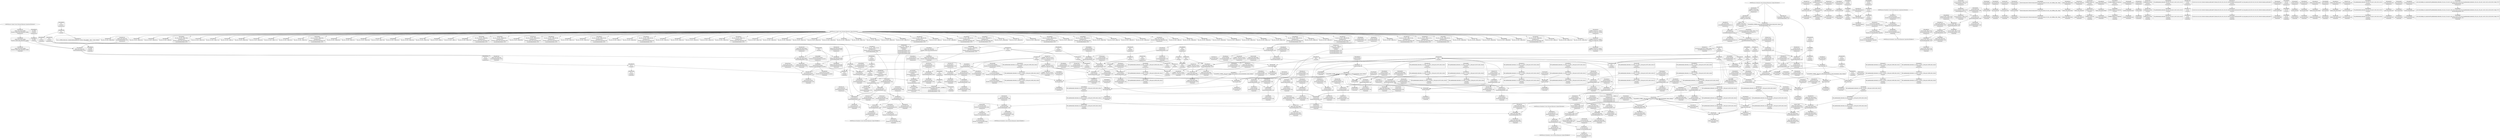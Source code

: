digraph {
	CE0x4678540 [shape=record,shape=Mrecord,label="{CE0x4678540|i32_10|*Constant*|*SummSink*}"]
	CE0x4697360 [shape=record,shape=Mrecord,label="{CE0x4697360|_call_void_mcount()_#3|*SummSink*}"]
	CE0x46d68a0 [shape=record,shape=Mrecord,label="{CE0x46d68a0|i64_4|*Constant*}"]
	CE0x46c7aa0 [shape=record,shape=Mrecord,label="{CE0x46c7aa0|current_sid:call4|security/selinux/hooks.c,218|*SummSource*}"]
	CE0x46c39f0 [shape=record,shape=Mrecord,label="{CE0x46c39f0|ipc_has_perm:tmp5|security/selinux/hooks.c,5131}"]
	CE0x46819f0 [shape=record,shape=Mrecord,label="{CE0x46819f0|GLOBAL:ipc_has_perm|*Constant*}"]
	CE0x46c91f0 [shape=record,shape=Mrecord,label="{CE0x46c91f0|GLOBAL:current_sid.__warned|Global_var:current_sid.__warned}"]
	CE0x46d14b0 [shape=record,shape=Mrecord,label="{CE0x46d14b0|current_sid:cred|security/selinux/hooks.c,218|*SummSink*}"]
	CE0x46a3660 [shape=record,shape=Mrecord,label="{CE0x46a3660|80:_i32,_112:_i8*,_:_CRE_32,33_}"]
	CE0x46a2920 [shape=record,shape=Mrecord,label="{CE0x46a2920|_call_void_mcount()_#3|*SummSink*}"]
	CE0x468a3f0 [shape=record,shape=Mrecord,label="{CE0x468a3f0|GLOBAL:__llvm_gcov_ctr316|Global_var:__llvm_gcov_ctr316|*SummSource*}"]
	CE0x46d6a10 [shape=record,shape=Mrecord,label="{CE0x46d6a10|i64_4|*Constant*|*SummSink*}"]
	CE0x468bed0 [shape=record,shape=Mrecord,label="{CE0x468bed0|80:_i32,_112:_i8*,_:_CRE_39,40_}"]
	CE0x4699ba0 [shape=record,shape=Mrecord,label="{CE0x4699ba0|i64*_getelementptr_inbounds_(_6_x_i64_,_6_x_i64_*___llvm_gcov_ctr316,_i64_0,_i64_3)|*Constant*}"]
	CE0x46ccf40 [shape=record,shape=Mrecord,label="{CE0x46ccf40|avc_has_perm:tsid|Function::avc_has_perm&Arg::tsid::|*SummSource*}"]
	CE0x46aaba0 [shape=record,shape=Mrecord,label="{CE0x46aaba0|current_sid:tmp13|security/selinux/hooks.c,218|*SummSource*}"]
	CE0x4696b20 [shape=record,shape=Mrecord,label="{CE0x4696b20|current_sid:do.end|*SummSink*}"]
	CE0x46a2570 [shape=record,shape=Mrecord,label="{CE0x46a2570|i32_0|*Constant*|*SummSink*}"]
	CE0x46cd890 [shape=record,shape=Mrecord,label="{CE0x46cd890|avc_has_perm:requested|Function::avc_has_perm&Arg::requested::}"]
	CE0x46b00c0 [shape=record,shape=Mrecord,label="{CE0x46b00c0|current_sid:tmp6|security/selinux/hooks.c,218|*SummSource*}"]
	CE0x4687d70 [shape=record,shape=Mrecord,label="{CE0x4687d70|selinux_shm_shmat:tmp10|security/selinux/hooks.c,5379|*SummSource*}"]
	CE0x46a3e80 [shape=record,shape=Mrecord,label="{CE0x46a3e80|80:_i32,_112:_i8*,_:_CRE_40,41_}"]
	CE0x468fff0 [shape=record,shape=Mrecord,label="{CE0x468fff0|selinux_shm_shmat:tmp5|security/selinux/hooks.c,5374|*SummSource*}"]
	CE0x468a790 [shape=record,shape=Mrecord,label="{CE0x468a790|i64_1|*Constant*|*SummSource*}"]
	CE0x4695e70 [shape=record,shape=Mrecord,label="{CE0x4695e70|i64_1|*Constant*}"]
	CE0x46a0d20 [shape=record,shape=Mrecord,label="{CE0x46a0d20|i64*_getelementptr_inbounds_(_6_x_i64_,_6_x_i64_*___llvm_gcov_ctr316,_i64_0,_i64_4)|*Constant*}"]
	CE0x46ec900 [shape=record,shape=Mrecord,label="{CE0x46ec900|get_current:tmp2|*SummSource*}"]
	CE0x4689680 [shape=record,shape=Mrecord,label="{CE0x4689680|80:_i32,_112:_i8*,_:_CRE_13,14_}"]
	CE0x46779f0 [shape=record,shape=Mrecord,label="{CE0x46779f0|80:_i32,_112:_i8*,_:_CRE_50,51_}"]
	CE0x4691cb0 [shape=record,shape=Mrecord,label="{CE0x4691cb0|80:_i32,_112:_i8*,_:_CRE_61,62_}"]
	CE0x46d2270 [shape=record,shape=Mrecord,label="{CE0x46d2270|current_sid:security|security/selinux/hooks.c,218}"]
	CE0x46af890 [shape=record,shape=Mrecord,label="{CE0x46af890|i64*_getelementptr_inbounds_(_11_x_i64_,_11_x_i64_*___llvm_gcov_ctr125,_i64_0,_i64_8)|*Constant*|*SummSource*}"]
	CE0x46cbad0 [shape=record,shape=Mrecord,label="{CE0x46cbad0|ipc_has_perm:call2|security/selinux/hooks.c,5136|*SummSink*}"]
	CE0x4699fb0 [shape=record,shape=Mrecord,label="{CE0x4699fb0|current_sid:tmp}"]
	CE0x4690490 [shape=record,shape=Mrecord,label="{CE0x4690490|ipc_has_perm:tmp6|*LoadInst*|security/selinux/hooks.c,5134}"]
	CE0x468dbc0 [shape=record,shape=Mrecord,label="{CE0x468dbc0|80:_i32,_112:_i8*,_:_CRE_70,71_}"]
	CE0x469a360 [shape=record,shape=Mrecord,label="{CE0x469a360|ipc_has_perm:tmp1|*SummSink*}"]
	CE0x46a2490 [shape=record,shape=Mrecord,label="{CE0x46a2490|i32_0|*Constant*}"]
	CE0x4691260 [shape=record,shape=Mrecord,label="{CE0x4691260|selinux_shm_shmat:tobool|security/selinux/hooks.c,5374|*SummSource*}"]
	CE0x46d4320 [shape=record,shape=Mrecord,label="{CE0x46d4320|current_sid:tmp24|security/selinux/hooks.c,220|*SummSource*}"]
	CE0x46ae5c0 [shape=record,shape=Mrecord,label="{CE0x46ae5c0|current_sid:tmp12|security/selinux/hooks.c,218|*SummSource*}"]
	CE0x46c40c0 [shape=record,shape=Mrecord,label="{CE0x46c40c0|ipc_has_perm:tmp5|security/selinux/hooks.c,5131|*SummSource*}"]
	CE0x4690500 [shape=record,shape=Mrecord,label="{CE0x4690500|ipc_has_perm:key|security/selinux/hooks.c,5134}"]
	CE0x46d6000 [shape=record,shape=Mrecord,label="{CE0x46d6000|GLOBAL:__llvm_gcov_ctr125|Global_var:__llvm_gcov_ctr125}"]
	CE0x4681650 [shape=record,shape=Mrecord,label="{CE0x4681650|80:_i32,_112:_i8*,_:_CRE_192,200_|*MultipleSource*|Function::selinux_shm_shmat&Arg::shp::|security/selinux/hooks.c,5379}"]
	CE0x46c7810 [shape=record,shape=Mrecord,label="{CE0x46c7810|current_sid:tmp18|security/selinux/hooks.c,218|*SummSink*}"]
	CE0x46ca7b0 [shape=record,shape=Mrecord,label="{CE0x46ca7b0|0:_i16,_4:_i32,_:_CRE_0,2_|*MultipleSource*|*LoadInst*|security/selinux/hooks.c,5131|security/selinux/hooks.c,5131|security/selinux/hooks.c,5136}"]
	CE0x468bd30 [shape=record,shape=Mrecord,label="{CE0x468bd30|80:_i32,_112:_i8*,_:_CRE_2,3_}"]
	CE0x46d6ab0 [shape=record,shape=Mrecord,label="{CE0x46d6ab0|current_sid:tmp9|security/selinux/hooks.c,218}"]
	CE0x46a5d90 [shape=record,shape=Mrecord,label="{CE0x46a5d90|current_sid:tmp|*SummSink*}"]
	CE0x46a2a10 [shape=record,shape=Mrecord,label="{CE0x46a2a10|get_current:tmp4|./arch/x86/include/asm/current.h,14}"]
	CE0x46a01f0 [shape=record,shape=Mrecord,label="{CE0x46a01f0|selinux_shm_shmat:shm_perm|security/selinux/hooks.c,5379}"]
	CE0x468c8c0 [shape=record,shape=Mrecord,label="{CE0x468c8c0|get_current:tmp1}"]
	CE0x46975c0 [shape=record,shape=Mrecord,label="{CE0x46975c0|ipc_has_perm:security|security/selinux/hooks.c,5131|*SummSink*}"]
	CE0x4690cb0 [shape=record,shape=Mrecord,label="{CE0x4690cb0|current_sid:if.end}"]
	CE0x46a5e70 [shape=record,shape=Mrecord,label="{CE0x46a5e70|current_sid:tmp1}"]
	CE0x4687a40 [shape=record,shape=Mrecord,label="{CE0x4687a40|selinux_shm_shmat:and|security/selinux/hooks.c,5374|*SummSink*}"]
	CE0x4694000 [shape=record,shape=Mrecord,label="{CE0x4694000|ipc_has_perm:bb|*SummSource*}"]
	CE0x46cc3f0 [shape=record,shape=Mrecord,label="{CE0x46cc3f0|avc_has_perm:entry|*SummSource*}"]
	CE0x46b43b0 [shape=record,shape=Mrecord,label="{CE0x46b43b0|current_sid:tmp8|security/selinux/hooks.c,218}"]
	CE0x46ccc30 [shape=record,shape=Mrecord,label="{CE0x46ccc30|avc_has_perm:ssid|Function::avc_has_perm&Arg::ssid::|*SummSink*}"]
	CE0x468c4d0 [shape=record,shape=Mrecord,label="{CE0x468c4d0|get_current:tmp2}"]
	CE0x46acd10 [shape=record,shape=Mrecord,label="{CE0x46acd10|i64_3|*Constant*}"]
	CE0x46d35b0 [shape=record,shape=Mrecord,label="{CE0x46d35b0|current_sid:sid|security/selinux/hooks.c,220|*SummSource*}"]
	CE0x46c7260 [shape=record,shape=Mrecord,label="{CE0x46c7260|current_sid:tmp17|security/selinux/hooks.c,218|*SummSink*}"]
	CE0x4692220 [shape=record,shape=Mrecord,label="{CE0x4692220|0:_i8,_:_GCMR_current_sid.__warned_internal_global_i8_0,_section_.data.unlikely_,_align_1:_elem_0:default:}"]
	CE0x4705090 [shape=record,shape=Mrecord,label="{CE0x4705090|get_current:tmp}"]
	CE0x468d700 [shape=record,shape=Mrecord,label="{CE0x468d700|80:_i32,_112:_i8*,_:_CRE_66,67_}"]
	CE0x468b000 [shape=record,shape=Mrecord,label="{CE0x468b000|i64*_getelementptr_inbounds_(_6_x_i64_,_6_x_i64_*___llvm_gcov_ctr316,_i64_0,_i64_4)|*Constant*|*SummSource*}"]
	CE0x46b1920 [shape=record,shape=Mrecord,label="{CE0x46b1920|current_sid:if.then|*SummSink*}"]
	CE0x46c9d40 [shape=record,shape=Mrecord,label="{CE0x46c9d40|ipc_has_perm:ipc_id|security/selinux/hooks.c,5134|*SummSink*}"]
	CE0x46c9090 [shape=record,shape=Mrecord,label="{CE0x46c9090|current_sid:tmp7|security/selinux/hooks.c,218|*SummSink*}"]
	CE0x4686b40 [shape=record,shape=Mrecord,label="{CE0x4686b40|i32_48|*Constant*|*SummSink*}"]
	CE0x46809d0 [shape=record,shape=Mrecord,label="{CE0x46809d0|80:_i32,_112:_i8*,_:_CRE_144,152_|*MultipleSource*|Function::selinux_shm_shmat&Arg::shp::|security/selinux/hooks.c,5379}"]
	CE0x4680f10 [shape=record,shape=Mrecord,label="{CE0x4680f10|80:_i32,_112:_i8*,_:_CRE_168,172_|*MultipleSource*|Function::selinux_shm_shmat&Arg::shp::|security/selinux/hooks.c,5379}"]
	CE0x4677790 [shape=record,shape=Mrecord,label="{CE0x4677790|80:_i32,_112:_i8*,_:_CRE_48,49_}"]
	"CONST[source:1(input),value:2(dynamic)][purpose:{object}][SrcIdx:2]"
	CE0x46b1040 [shape=record,shape=Mrecord,label="{CE0x46b1040|current_sid:tmp14|security/selinux/hooks.c,218|*SummSink*}"]
	CE0x46f1970 [shape=record,shape=Mrecord,label="{CE0x46f1970|get_current:tmp4|./arch/x86/include/asm/current.h,14|*SummSource*}"]
	CE0x46cc6d0 [shape=record,shape=Mrecord,label="{CE0x46cc6d0|avc_has_perm:entry|*SummSink*}"]
	CE0x4691470 [shape=record,shape=Mrecord,label="{CE0x4691470|80:_i32,_112:_i8*,_:_CRE_54,55_}"]
	CE0x4684140 [shape=record,shape=Mrecord,label="{CE0x4684140|i64_1|*Constant*|*SummSink*}"]
	CE0x46cd1e0 [shape=record,shape=Mrecord,label="{CE0x46cd1e0|avc_has_perm:tclass|Function::avc_has_perm&Arg::tclass::}"]
	CE0x4679200 [shape=record,shape=Mrecord,label="{CE0x4679200|80:_i32,_112:_i8*,_:_CRE_25,26_}"]
	CE0x4686ad0 [shape=record,shape=Mrecord,label="{CE0x4686ad0|i32_48|*Constant*|*SummSource*}"]
	CE0x46d4190 [shape=record,shape=Mrecord,label="{CE0x46d4190|current_sid:tmp24|security/selinux/hooks.c,220}"]
	CE0x46c4210 [shape=record,shape=Mrecord,label="{CE0x46c4210|ipc_has_perm:tmp5|security/selinux/hooks.c,5131|*SummSink*}"]
	CE0x46aef70 [shape=record,shape=Mrecord,label="{CE0x46aef70|i64*_getelementptr_inbounds_(_2_x_i64_,_2_x_i64_*___llvm_gcov_ctr98,_i64_0,_i64_1)|*Constant*|*SummSource*}"]
	CE0x4696d60 [shape=record,shape=Mrecord,label="{CE0x4696d60|%struct.task_struct*_(%struct.task_struct**)*_asm_movq_%gs:$_1:P_,$0_,_r,im,_dirflag_,_fpsr_,_flags_|*SummSource*}"]
	CE0x46a4bc0 [shape=record,shape=Mrecord,label="{CE0x46a4bc0|ipc_has_perm:tmp2|*SummSource*}"]
	CE0x467b000 [shape=record,shape=Mrecord,label="{CE0x467b000|i64*_getelementptr_inbounds_(_6_x_i64_,_6_x_i64_*___llvm_gcov_ctr316,_i64_0,_i64_4)|*Constant*|*SummSink*}"]
	CE0x46842a0 [shape=record,shape=Mrecord,label="{CE0x46842a0|selinux_shm_shmat:entry|*SummSource*}"]
	CE0x467bf10 [shape=record,shape=Mrecord,label="{CE0x467bf10|selinux_shm_shmat:bb|*SummSink*}"]
	CE0x469e830 [shape=record,shape=Mrecord,label="{CE0x469e830|i64*_getelementptr_inbounds_(_11_x_i64_,_11_x_i64_*___llvm_gcov_ctr125,_i64_0,_i64_8)|*Constant*}"]
	CE0x4680800 [shape=record,shape=Mrecord,label="{CE0x4680800|80:_i32,_112:_i8*,_:_CRE_136,144_|*MultipleSource*|Function::selinux_shm_shmat&Arg::shp::|security/selinux/hooks.c,5379}"]
	CE0x46c9ee0 [shape=record,shape=Mrecord,label="{CE0x46c9ee0|ipc_has_perm:sid1|security/selinux/hooks.c,5136}"]
	CE0x46a5160 [shape=record,shape=Mrecord,label="{CE0x46a5160|GLOBAL:current_sid|*Constant*}"]
	CE0x46a4660 [shape=record,shape=Mrecord,label="{CE0x46a4660|current_sid:tmp7|security/selinux/hooks.c,218}"]
	CE0x4696310 [shape=record,shape=Mrecord,label="{CE0x4696310|current_sid:tmp3|*SummSink*}"]
	CE0x469ec20 [shape=record,shape=Mrecord,label="{CE0x469ec20|current_sid:tmp16|security/selinux/hooks.c,218}"]
	CE0x4694ff0 [shape=record,shape=Mrecord,label="{CE0x4694ff0|ipc_has_perm:ipc_perms|Function::ipc_has_perm&Arg::ipc_perms::|*SummSource*}"]
	CE0x4699c80 [shape=record,shape=Mrecord,label="{CE0x4699c80|selinux_shm_shmat:if.then|*SummSource*}"]
	CE0x46a3fb0 [shape=record,shape=Mrecord,label="{CE0x46a3fb0|80:_i32,_112:_i8*,_:_CRE_41,42_}"]
	CE0x46800f0 [shape=record,shape=Mrecord,label="{CE0x46800f0|80:_i32,_112:_i8*,_:_CRE_104,112_|*MultipleSource*|Function::selinux_shm_shmat&Arg::shp::|security/selinux/hooks.c,5379}"]
	CE0x4696a50 [shape=record,shape=Mrecord,label="{CE0x4696a50|current_sid:do.end|*SummSource*}"]
	CE0x46d1060 [shape=record,shape=Mrecord,label="{CE0x46d1060|i32_78|*Constant*|*SummSink*}"]
	CE0x46d81d0 [shape=record,shape=Mrecord,label="{CE0x46d81d0|i8_1|*Constant*|*SummSink*}"]
	CE0x46adcc0 [shape=record,shape=Mrecord,label="{CE0x46adcc0|current_sid:tmp10|security/selinux/hooks.c,218|*SummSource*}"]
	CE0x46b1b50 [shape=record,shape=Mrecord,label="{CE0x46b1b50|i64*_getelementptr_inbounds_(_11_x_i64_,_11_x_i64_*___llvm_gcov_ctr125,_i64_0,_i64_0)|*Constant*|*SummSource*}"]
	CE0x3f52070 [shape=record,shape=Mrecord,label="{CE0x3f52070|selinux_shm_shmat:tmp3|security/selinux/hooks.c,5374|*SummSource*}"]
	CE0x4695ee0 [shape=record,shape=Mrecord,label="{CE0x4695ee0|ipc_has_perm:tmp1|*SummSource*}"]
	CE0x4692b70 [shape=record,shape=Mrecord,label="{CE0x4692b70|selinux_shm_shmat:tmp6|security/selinux/hooks.c,5375|*SummSink*}"]
	CE0x46ca350 [shape=record,shape=Mrecord,label="{CE0x46ca350|ipc_has_perm:sid1|security/selinux/hooks.c,5136|*SummSink*}"]
	CE0x46a0aa0 [shape=record,shape=Mrecord,label="{CE0x46a0aa0|selinux_shm_shmat:entry}"]
	CE0x46df200 [shape=record,shape=Mrecord,label="{CE0x46df200|GLOBAL:lockdep_rcu_suspicious|*Constant*|*SummSource*}"]
	CE0x469d300 [shape=record,shape=Mrecord,label="{CE0x469d300|selinux_shm_shmat:shm_perm|security/selinux/hooks.c,5379|*SummSink*}"]
	CE0x469c250 [shape=record,shape=Mrecord,label="{CE0x469c250|selinux_shm_shmat:tmp9|security/selinux/hooks.c,5377|*SummSink*}"]
	CE0x46ae9f0 [shape=record,shape=Mrecord,label="{CE0x46ae9f0|current_sid:land.lhs.true2|*SummSource*}"]
	CE0x46ed090 [shape=record,shape=Mrecord,label="{CE0x46ed090|%struct.task_struct*_(%struct.task_struct**)*_asm_movq_%gs:$_1:P_,$0_,_r,im,_dirflag_,_fpsr_,_flags_|*SummSink*}"]
	CE0x469c350 [shape=record,shape=Mrecord,label="{CE0x469c350|selinux_shm_shmat:perms.0}"]
	CE0x46a5d00 [shape=record,shape=Mrecord,label="{CE0x46a5d00|ipc_has_perm:tmp3}"]
	CE0x468d830 [shape=record,shape=Mrecord,label="{CE0x468d830|80:_i32,_112:_i8*,_:_CRE_67,68_}"]
	CE0x4695de0 [shape=record,shape=Mrecord,label="{CE0x4695de0|ipc_has_perm:tmp|*SummSink*}"]
	CE0x46b5430 [shape=record,shape=Mrecord,label="{CE0x46b5430|current_sid:bb|*SummSource*}"]
	CE0x46c3290 [shape=record,shape=Mrecord,label="{CE0x46c3290|current_sid:tmp20|security/selinux/hooks.c,218|*SummSource*}"]
	CE0x46c7d00 [shape=record,shape=Mrecord,label="{CE0x46c7d00|GLOBAL:get_current|*Constant*}"]
	CE0x46a3c90 [shape=record,shape=Mrecord,label="{CE0x46a3c90|80:_i32,_112:_i8*,_:_CRE_7,8_}"]
	CE0x46a2020 [shape=record,shape=Mrecord,label="{CE0x46a2020|selinux_shm_shmat:shm_perm|security/selinux/hooks.c,5379|*SummSource*}"]
	CE0x46e0000 [shape=record,shape=Mrecord,label="{CE0x46e0000|i8*_getelementptr_inbounds_(_45_x_i8_,_45_x_i8_*_.str12,_i32_0,_i32_0)|*Constant*|*SummSource*}"]
	CE0x46916c0 [shape=record,shape=Mrecord,label="{CE0x46916c0|80:_i32,_112:_i8*,_:_CRE_56,57_}"]
	CE0x469bfd0 [shape=record,shape=Mrecord,label="{CE0x469bfd0|selinux_shm_shmat:tmp9|security/selinux/hooks.c,5377}"]
	CE0x46d7b70 [shape=record,shape=Mrecord,label="{CE0x46d7b70|current_sid:tmp16|security/selinux/hooks.c,218|*SummSource*}"]
	CE0x4692970 [shape=record,shape=Mrecord,label="{CE0x4692970|ipc_has_perm:tmp3|*SummSink*}"]
	CE0x46a40e0 [shape=record,shape=Mrecord,label="{CE0x46a40e0|80:_i32,_112:_i8*,_:_CRE_42,43_}"]
	CE0x46b1340 [shape=record,shape=Mrecord,label="{CE0x46b1340|i1_true|*Constant*|*SummSource*}"]
	CE0x4690100 [shape=record,shape=Mrecord,label="{CE0x4690100|selinux_shm_shmat:tmp5|security/selinux/hooks.c,5374|*SummSink*}"]
	CE0x46c7690 [shape=record,shape=Mrecord,label="{CE0x46c7690|current_sid:tmp18|security/selinux/hooks.c,218|*SummSource*}"]
	CE0x46c74f0 [shape=record,shape=Mrecord,label="{CE0x46c74f0|current_sid:tmp18|security/selinux/hooks.c,218}"]
	CE0x469a8e0 [shape=record,shape=Mrecord,label="{CE0x469a8e0|current_sid:call|security/selinux/hooks.c,218|*SummSource*}"]
	CE0x46b0ec0 [shape=record,shape=Mrecord,label="{CE0x46b0ec0|current_sid:tmp14|security/selinux/hooks.c,218|*SummSource*}"]
	CE0x469e510 [shape=record,shape=Mrecord,label="{CE0x469e510|i1_true|*Constant*|*SummSink*}"]
	CE0x46a4530 [shape=record,shape=Mrecord,label="{CE0x46a4530|current_sid:tmp6|security/selinux/hooks.c,218|*SummSink*}"]
	CE0x46a0e70 [shape=record,shape=Mrecord,label="{CE0x46a0e70|selinux_shm_shmat:tmp7|security/selinux/hooks.c,5375|*SummSource*}"]
	CE0x46a3a30 [shape=record,shape=Mrecord,label="{CE0x46a3a30|80:_i32,_112:_i8*,_:_CRE_5,6_}"]
	CE0x4692ff0 [shape=record,shape=Mrecord,label="{CE0x4692ff0|selinux_shm_shmat:call|security/selinux/hooks.c,5379|*SummSink*}"]
	CE0x46cbfa0 [shape=record,shape=Mrecord,label="{CE0x46cbfa0|i32_(i32,_i32,_i16,_i32,_%struct.common_audit_data*)*_bitcast_(i32_(i32,_i32,_i16,_i32,_%struct.common_audit_data.495*)*_avc_has_perm_to_i32_(i32,_i32,_i16,_i32,_%struct.common_audit_data*)*)|*Constant*|*SummSink*}"]
	CE0x467f1f0 [shape=record,shape=Mrecord,label="{CE0x467f1f0|selinux_shm_shmat:bb}"]
	CE0x3f550d0 [shape=record,shape=Mrecord,label="{CE0x3f550d0|i64_2|*Constant*}"]
	CE0x46c3800 [shape=record,shape=Mrecord,label="{CE0x46c3800|current_sid:call4|security/selinux/hooks.c,218}"]
	CE0x46cafa0 [shape=record,shape=Mrecord,label="{CE0x46cafa0|ipc_has_perm:tmp7|security/selinux/hooks.c,5136|*SummSink*}"]
	"CONST[source:2(external),value:2(dynamic)][purpose:{subject}][SrcIdx:5]"
	CE0x467bda0 [shape=record,shape=Mrecord,label="{CE0x467bda0|COLLAPSED:_GCMRE___llvm_gcov_ctr316_internal_global_6_x_i64_zeroinitializer:_elem_0:default:}"]
	CE0x46c4810 [shape=record,shape=Mrecord,label="{CE0x46c4810|ipc_has_perm:type|security/selinux/hooks.c,5133|*SummSource*}"]
	CE0x4699430 [shape=record,shape=Mrecord,label="{CE0x4699430|i32_4096|*Constant*|*SummSource*}"]
	CE0x46aeba0 [shape=record,shape=Mrecord,label="{CE0x46aeba0|current_sid:do.body}"]
	CE0x46a4f90 [shape=record,shape=Mrecord,label="{CE0x46a4f90|current_sid:tmp2|*SummSink*}"]
	CE0x46778c0 [shape=record,shape=Mrecord,label="{CE0x46778c0|80:_i32,_112:_i8*,_:_CRE_49,50_}"]
	CE0x46c4690 [shape=record,shape=Mrecord,label="{CE0x46c4690|ipc_has_perm:type|security/selinux/hooks.c,5133}"]
	CE0x46a4eb0 [shape=record,shape=Mrecord,label="{CE0x46a4eb0|current_sid:tmp2}"]
	CE0x46ca1e0 [shape=record,shape=Mrecord,label="{CE0x46ca1e0|ipc_has_perm:sid1|security/selinux/hooks.c,5136|*SummSource*}"]
	CE0x4691b80 [shape=record,shape=Mrecord,label="{CE0x4691b80|80:_i32,_112:_i8*,_:_CRE_60,61_}"]
	CE0x46c6ba0 [shape=record,shape=Mrecord,label="{CE0x46c6ba0|i8_4|*Constant*|*SummSource*}"]
	CE0x468ae20 [shape=record,shape=Mrecord,label="{CE0x468ae20|80:_i32,_112:_i8*,_:_CRE_38,39_}"]
	CE0x469cdf0 [shape=record,shape=Mrecord,label="{CE0x469cdf0|i64*_getelementptr_inbounds_(_6_x_i64_,_6_x_i64_*___llvm_gcov_ctr316,_i64_0,_i64_5)|*Constant*|*SummSource*}"]
	CE0x46a0050 [shape=record,shape=Mrecord,label="{CE0x46a0050|selinux_shm_shmat:shp|Function::selinux_shm_shmat&Arg::shp::|*SummSource*}"]
	CE0x46d3ea0 [shape=record,shape=Mrecord,label="{CE0x46d3ea0|i64*_getelementptr_inbounds_(_2_x_i64_,_2_x_i64_*___llvm_gcov_ctr98,_i64_0,_i64_0)|*Constant*|*SummSink*}"]
	CE0x468da90 [shape=record,shape=Mrecord,label="{CE0x468da90|80:_i32,_112:_i8*,_:_CRE_69,70_}"]
	CE0x46a5ae0 [shape=record,shape=Mrecord,label="{CE0x46a5ae0|_call_void_mcount()_#3|*SummSource*}"]
	CE0x46cd620 [shape=record,shape=Mrecord,label="{CE0x46cd620|_ret_i32_%retval.0,_!dbg_!27728|security/selinux/avc.c,775}"]
	CE0x46d6bb0 [shape=record,shape=Mrecord,label="{CE0x46d6bb0|current_sid:tmp9|security/selinux/hooks.c,218|*SummSource*}"]
	CE0x469bf60 [shape=record,shape=Mrecord,label="{CE0x469bf60|i32_48|*Constant*}"]
	CE0x46c3030 [shape=record,shape=Mrecord,label="{CE0x46c3030|i64*_getelementptr_inbounds_(_11_x_i64_,_11_x_i64_*___llvm_gcov_ctr125,_i64_0,_i64_10)|*Constant*|*SummSink*}"]
	CE0x411cb60 [shape=record,shape=Mrecord,label="{CE0x411cb60|selinux_shm_shmat:tmp11|security/selinux/hooks.c,5379|*SummSource*}"]
	CE0x469b080 [shape=record,shape=Mrecord,label="{CE0x469b080|_ret_i32_%tmp24,_!dbg_!27742|security/selinux/hooks.c,220|*SummSource*}"]
	CE0x46978e0 [shape=record,shape=Mrecord,label="{CE0x46978e0|ipc_has_perm:tmp4|*LoadInst*|security/selinux/hooks.c,5131|*SummSource*}"]
	CE0x46df7f0 [shape=record,shape=Mrecord,label="{CE0x46df7f0|i32_218|*Constant*|*SummSource*}"]
	CE0x46ad1a0 [shape=record,shape=Mrecord,label="{CE0x46ad1a0|current_sid:entry|*SummSink*}"]
	CE0x4687930 [shape=record,shape=Mrecord,label="{CE0x4687930|selinux_shm_shmat:and|security/selinux/hooks.c,5374|*SummSource*}"]
	CE0x46aa750 [shape=record,shape=Mrecord,label="{CE0x46aa750|i64*_getelementptr_inbounds_(_11_x_i64_,_11_x_i64_*___llvm_gcov_ctr125,_i64_0,_i64_6)|*Constant*|*SummSink*}"]
	CE0x46956e0 [shape=record,shape=Mrecord,label="{CE0x46956e0|_ret_i32_%call2,_!dbg_!27728|security/selinux/hooks.c,5136|*SummSource*}"]
	CE0x46859b0 [shape=record,shape=Mrecord,label="{CE0x46859b0|ipc_has_perm:call|security/selinux/hooks.c,5129|*SummSink*}"]
	CE0x469d6d0 [shape=record,shape=Mrecord,label="{CE0x469d6d0|i32_16|*Constant*}"]
	CE0x46aea90 [shape=record,shape=Mrecord,label="{CE0x46aea90|current_sid:land.lhs.true2|*SummSink*}"]
	CE0x4694cb0 [shape=record,shape=Mrecord,label="{CE0x4694cb0|ipc_has_perm:entry|*SummSource*}"]
	CE0x46906d0 [shape=record,shape=Mrecord,label="{CE0x46906d0|ipc_has_perm:key|security/selinux/hooks.c,5134|*SummSink*}"]
	CE0x469b940 [shape=record,shape=Mrecord,label="{CE0x469b940|i64_2|*Constant*|*SummSource*}"]
	CE0x46d34c0 [shape=record,shape=Mrecord,label="{CE0x46d34c0|current_sid:sid|security/selinux/hooks.c,220|*SummSink*}"]
	CE0x468a380 [shape=record,shape=Mrecord,label="{CE0x468a380|GLOBAL:__llvm_gcov_ctr316|Global_var:__llvm_gcov_ctr316|*SummSink*}"]
	CE0x468cfb0 [shape=record,shape=Mrecord,label="{CE0x468cfb0|selinux_shm_shmat:if.else}"]
	CE0x5d13d60 [shape=record,shape=Mrecord,label="{CE0x5d13d60|selinux_shm_shmat:tmp2|security/selinux/hooks.c,5374|*SummSource*}"]
	CE0x46a4c30 [shape=record,shape=Mrecord,label="{CE0x46a4c30|ipc_has_perm:tmp2|*SummSink*}"]
	CE0x4698000 [shape=record,shape=Mrecord,label="{CE0x4698000|ipc_has_perm:tmp}"]
	CE0x46d4660 [shape=record,shape=Mrecord,label="{CE0x46d4660|get_current:bb|*SummSource*}"]
	CE0x46e0340 [shape=record,shape=Mrecord,label="{CE0x46e0340|i64*_getelementptr_inbounds_(_11_x_i64_,_11_x_i64_*___llvm_gcov_ctr125,_i64_0,_i64_9)|*Constant*}"]
	CE0x468a870 [shape=record,shape=Mrecord,label="{CE0x468a870|80:_i32,_112:_i8*,_:_CRE_33,34_}"]
	CE0x46d6940 [shape=record,shape=Mrecord,label="{CE0x46d6940|i64_4|*Constant*|*SummSource*}"]
	CE0x468e960 [shape=record,shape=Mrecord,label="{CE0x468e960|80:_i32,_112:_i8*,_:_CRE_11,12_}"]
	CE0x4698850 [shape=record,shape=Mrecord,label="{CE0x4698850|current_sid:tmp1|*SummSink*}"]
	CE0x4693ed0 [shape=record,shape=Mrecord,label="{CE0x4693ed0|ipc_has_perm:bb}"]
	"CONST[source:1(input),value:2(dynamic)][purpose:{operation}][SrcIdx:3]"
	CE0x4690990 [shape=record,shape=Mrecord,label="{CE0x4690990|ipc_has_perm:tmp6|*LoadInst*|security/selinux/hooks.c,5134|*SummSource*}"]
	CE0x46cb300 [shape=record,shape=Mrecord,label="{CE0x46cb300|ipc_has_perm:tmp8|security/selinux/hooks.c,5136}"]
	CE0x468acf0 [shape=record,shape=Mrecord,label="{CE0x468acf0|80:_i32,_112:_i8*,_:_CRE_37,38_}"]
	CE0x4680490 [shape=record,shape=Mrecord,label="{CE0x4680490|80:_i32,_112:_i8*,_:_CRE_120,128_|*MultipleSource*|Function::selinux_shm_shmat&Arg::shp::|security/selinux/hooks.c,5379}"]
	CE0x4689330 [shape=record,shape=Mrecord,label="{CE0x4689330|ipc_has_perm:ad|security/selinux/hooks.c, 5128|*SummSink*}"]
	CE0x4686bb0 [shape=record,shape=Mrecord,label="{CE0x4686bb0|i64*_getelementptr_inbounds_(_6_x_i64_,_6_x_i64_*___llvm_gcov_ctr316,_i64_0,_i64_5)|*Constant*}"]
	CE0x46cb660 [shape=record,shape=Mrecord,label="{CE0x46cb660|ipc_has_perm:tmp8|security/selinux/hooks.c,5136|*SummSink*}"]
	CE0x46b0b20 [shape=record,shape=Mrecord,label="{CE0x46b0b20|i64*_getelementptr_inbounds_(_11_x_i64_,_11_x_i64_*___llvm_gcov_ctr125,_i64_0,_i64_6)|*Constant*|*SummSource*}"]
	CE0x46d3b50 [shape=record,shape=Mrecord,label="{CE0x46d3b50|get_current:bb}"]
	CE0x46d7500 [shape=record,shape=Mrecord,label="{CE0x46d7500|current_sid:tmp6|security/selinux/hooks.c,218}"]
	CE0x46ce7c0 [shape=record,shape=Mrecord,label="{CE0x46ce7c0|i64_3|*Constant*|*SummSink*}"]
	CE0x46ce6b0 [shape=record,shape=Mrecord,label="{CE0x46ce6b0|i64_0|*Constant*}"]
	CE0x468e700 [shape=record,shape=Mrecord,label="{CE0x468e700|80:_i32,_112:_i8*,_:_CRE_9,10_}"]
	CE0x468abc0 [shape=record,shape=Mrecord,label="{CE0x468abc0|80:_i32,_112:_i8*,_:_CRE_36,37_}"]
	CE0x467b240 [shape=record,shape=Mrecord,label="{CE0x467b240|selinux_shm_shmat:tmp8|security/selinux/hooks.c,5377|*SummSource*}"]
	CE0x4683ac0 [shape=record,shape=Mrecord,label="{CE0x4683ac0|selinux_shm_shmat:if.end|*SummSource*}"]
	CE0x4681820 [shape=record,shape=Mrecord,label="{CE0x4681820|80:_i32,_112:_i8*,_:_CRE_200,208_|*MultipleSource*|Function::selinux_shm_shmat&Arg::shp::|security/selinux/hooks.c,5379}"]
	CE0x46a62d0 [shape=record,shape=Mrecord,label="{CE0x46a62d0|i64*_getelementptr_inbounds_(_2_x_i64_,_2_x_i64_*___llvm_gcov_ctr294,_i64_0,_i64_0)|*Constant*}"]
	CE0x469a020 [shape=record,shape=Mrecord,label="{CE0x469a020|COLLAPSED:_GCMRE___llvm_gcov_ctr125_internal_global_11_x_i64_zeroinitializer:_elem_0:default:}"]
	CE0x46ae320 [shape=record,shape=Mrecord,label="{CE0x46ae320|current_sid:tmp11|security/selinux/hooks.c,218|*SummSink*}"]
	CE0x468e830 [shape=record,shape=Mrecord,label="{CE0x468e830|80:_i32,_112:_i8*,_:_CRE_10,11_}"]
	CE0x46812b0 [shape=record,shape=Mrecord,label="{CE0x46812b0|80:_i32,_112:_i8*,_:_CRE_176,184_|*MultipleSource*|Function::selinux_shm_shmat&Arg::shp::|security/selinux/hooks.c,5379}"]
	CE0x4685910 [shape=record,shape=Mrecord,label="{CE0x4685910|ipc_has_perm:call|security/selinux/hooks.c,5129|*SummSource*}"]
	CE0x46d1aa0 [shape=record,shape=Mrecord,label="{CE0x46d1aa0|i32_22|*Constant*}"]
	CE0x4688ce0 [shape=record,shape=Mrecord,label="{CE0x4688ce0|i64*_getelementptr_inbounds_(_11_x_i64_,_11_x_i64_*___llvm_gcov_ctr125,_i64_0,_i64_1)|*Constant*|*SummSource*}"]
	CE0x46d44b0 [shape=record,shape=Mrecord,label="{CE0x46d44b0|current_sid:tmp24|security/selinux/hooks.c,220|*SummSink*}"]
	CE0x469e5f0 [shape=record,shape=Mrecord,label="{CE0x469e5f0|i64*_getelementptr_inbounds_(_11_x_i64_,_11_x_i64_*___llvm_gcov_ctr125,_i64_0,_i64_8)|*Constant*|*SummSink*}"]
	CE0x46810e0 [shape=record,shape=Mrecord,label="{CE0x46810e0|80:_i32,_112:_i8*,_:_CRE_172,176_|*MultipleSource*|Function::selinux_shm_shmat&Arg::shp::|security/selinux/hooks.c,5379}"]
	CE0x467ff20 [shape=record,shape=Mrecord,label="{CE0x467ff20|80:_i32,_112:_i8*,_:_CRE_100,102_|*MultipleSource*|Function::selinux_shm_shmat&Arg::shp::|security/selinux/hooks.c,5379}"]
	CE0x4691f10 [shape=record,shape=Mrecord,label="{CE0x4691f10|80:_i32,_112:_i8*,_:_CRE_63,64_}"]
	CE0x46ade40 [shape=record,shape=Mrecord,label="{CE0x46ade40|current_sid:tmp10|security/selinux/hooks.c,218|*SummSink*}"]
	CE0x46d1b90 [shape=record,shape=Mrecord,label="{CE0x46d1b90|current_sid:tmp21|security/selinux/hooks.c,218|*SummSink*}"]
	CE0x4677530 [shape=record,shape=Mrecord,label="{CE0x4677530|80:_i32,_112:_i8*,_:_CRE_46,47_}"]
	"CONST[source:0(mediator),value:2(dynamic)][purpose:{object}][SnkIdx:2]"
	CE0x4691920 [shape=record,shape=Mrecord,label="{CE0x4691920|80:_i32,_112:_i8*,_:_CRE_58,59_}"]
	CE0x46b4f10 [shape=record,shape=Mrecord,label="{CE0x46b4f10|i64_5|*Constant*}"]
	CE0x468d960 [shape=record,shape=Mrecord,label="{CE0x468d960|80:_i32,_112:_i8*,_:_CRE_68,69_}"]
	CE0x46c6e10 [shape=record,shape=Mrecord,label="{CE0x46c6e10|i64*_getelementptr_inbounds_(_11_x_i64_,_11_x_i64_*___llvm_gcov_ctr125,_i64_0,_i64_9)|*Constant*|*SummSink*}"]
	CE0x469d950 [shape=record,shape=Mrecord,label="{CE0x469d950|i32_16|*Constant*|*SummSource*}"]
	CE0x411ccd0 [shape=record,shape=Mrecord,label="{CE0x411ccd0|selinux_shm_shmat:tmp11|security/selinux/hooks.c,5379|*SummSink*}"]
	CE0x46ccd40 [shape=record,shape=Mrecord,label="{CE0x46ccd40|avc_has_perm:tsid|Function::avc_has_perm&Arg::tsid::}"]
	CE0x46d6690 [shape=record,shape=Mrecord,label="{CE0x46d6690|i64_5|*Constant*|*SummSink*}"]
	CE0x46cdae0 [shape=record,shape=Mrecord,label="{CE0x46cdae0|avc_has_perm:requested|Function::avc_has_perm&Arg::requested::|*SummSink*}"]
	CE0x469a5d0 [shape=record,shape=Mrecord,label="{CE0x469a5d0|current_sid:call|security/selinux/hooks.c,218}"]
	CE0x4692a30 [shape=record,shape=Mrecord,label="{CE0x4692a30|_call_void_mcount()_#3}"]
	CE0x46a32d0 [shape=record,shape=Mrecord,label="{CE0x46a32d0|80:_i32,_112:_i8*,_:_CRE_29,30_}"]
	CE0x468e380 [shape=record,shape=Mrecord,label="{CE0x468e380|80:_i32,_112:_i8*,_:_CRE_84,88_|*MultipleSource*|Function::selinux_shm_shmat&Arg::shp::|security/selinux/hooks.c,5379}"]
	CE0x4696930 [shape=record,shape=Mrecord,label="{CE0x4696930|current_sid:do.end}"]
	CE0x467ef60 [shape=record,shape=Mrecord,label="{CE0x467ef60|selinux_shm_shmat:if.then|*SummSink*}"]
	CE0x46a3900 [shape=record,shape=Mrecord,label="{CE0x46a3900|80:_i32,_112:_i8*,_:_CRE_4,5_}"]
	CE0x46adf70 [shape=record,shape=Mrecord,label="{CE0x46adf70|current_sid:tmp11|security/selinux/hooks.c,218}"]
	CE0x46cdd90 [shape=record,shape=Mrecord,label="{CE0x46cdd90|avc_has_perm:auditdata|Function::avc_has_perm&Arg::auditdata::|*SummSource*}"]
	CE0x46d6130 [shape=record,shape=Mrecord,label="{CE0x46d6130|GLOBAL:__llvm_gcov_ctr125|Global_var:__llvm_gcov_ctr125|*SummSink*}"]
	CE0x46c7bd0 [shape=record,shape=Mrecord,label="{CE0x46c7bd0|current_sid:call4|security/selinux/hooks.c,218|*SummSink*}"]
	CE0x46d2e30 [shape=record,shape=Mrecord,label="{CE0x46d2e30|current_sid:tmp23|security/selinux/hooks.c,218|*SummSink*}"]
	CE0x46d9c90 [shape=record,shape=Mrecord,label="{CE0x46d9c90|get_current:tmp|*SummSink*}"]
	CE0x46a47d0 [shape=record,shape=Mrecord,label="{CE0x46a47d0|current_sid:tmp7|security/selinux/hooks.c,218|*SummSource*}"]
	CE0x46aac10 [shape=record,shape=Mrecord,label="{CE0x46aac10|current_sid:tmp13|security/selinux/hooks.c,218|*SummSink*}"]
	CE0x46b5530 [shape=record,shape=Mrecord,label="{CE0x46b5530|current_sid:bb|*SummSink*}"]
	CE0x469b0f0 [shape=record,shape=Mrecord,label="{CE0x469b0f0|_ret_i32_%tmp24,_!dbg_!27742|security/selinux/hooks.c,220|*SummSink*}"]
	CE0x4694bd0 [shape=record,shape=Mrecord,label="{CE0x4694bd0|ipc_has_perm:entry}"]
	CE0x3f520e0 [shape=record,shape=Mrecord,label="{CE0x3f520e0|selinux_shm_shmat:tmp3|security/selinux/hooks.c,5374|*SummSink*}"]
	CE0x46cbe70 [shape=record,shape=Mrecord,label="{CE0x46cbe70|i32_(i32,_i32,_i16,_i32,_%struct.common_audit_data*)*_bitcast_(i32_(i32,_i32,_i16,_i32,_%struct.common_audit_data.495*)*_avc_has_perm_to_i32_(i32,_i32,_i16,_i32,_%struct.common_audit_data*)*)|*Constant*|*SummSource*}"]
	CE0x46d10d0 [shape=record,shape=Mrecord,label="{CE0x46d10d0|i32_78|*Constant*|*SummSource*}"]
	CE0x4717760 [shape=record,shape=Mrecord,label="{CE0x4717760|GLOBAL:current_task|Global_var:current_task|*SummSink*}"]
	CE0x46c7940 [shape=record,shape=Mrecord,label="{CE0x46c7940|current_sid:tmp19|security/selinux/hooks.c,218}"]
	CE0x3f52000 [shape=record,shape=Mrecord,label="{CE0x3f52000|selinux_shm_shmat:tmp3|security/selinux/hooks.c,5374}"]
	CE0x46ce8a0 [shape=record,shape=Mrecord,label="{CE0x46ce8a0|current_sid:tmp4|security/selinux/hooks.c,218|*SummSource*}"]
	CE0x46b4c60 [shape=record,shape=Mrecord,label="{CE0x46b4c60|current_sid:tobool1|security/selinux/hooks.c,218|*SummSource*}"]
	CE0x46ae450 [shape=record,shape=Mrecord,label="{CE0x46ae450|current_sid:tmp12|security/selinux/hooks.c,218}"]
	CE0x46d0ff0 [shape=record,shape=Mrecord,label="{CE0x46d0ff0|i32_78|*Constant*}"]
	CE0x468c430 [shape=record,shape=Mrecord,label="{CE0x468c430|i64*_getelementptr_inbounds_(_2_x_i64_,_2_x_i64_*___llvm_gcov_ctr98,_i64_0,_i64_1)|*Constant*}"]
	CE0x46a6930 [shape=record,shape=Mrecord,label="{CE0x46a6930|selinux_shm_shmat:tmp4|security/selinux/hooks.c,5374|*SummSink*}"]
	CE0x46df290 [shape=record,shape=Mrecord,label="{CE0x46df290|GLOBAL:lockdep_rcu_suspicious|*Constant*|*SummSink*}"]
	CE0x46ae1a0 [shape=record,shape=Mrecord,label="{CE0x46ae1a0|current_sid:tmp11|security/selinux/hooks.c,218|*SummSource*}"]
	CE0x4683c70 [shape=record,shape=Mrecord,label="{CE0x4683c70|selinux_shm_shmat:entry|*SummSink*}"]
	CE0x46e0070 [shape=record,shape=Mrecord,label="{CE0x46e0070|i8*_getelementptr_inbounds_(_45_x_i8_,_45_x_i8_*_.str12,_i32_0,_i32_0)|*Constant*|*SummSink*}"]
	CE0x469cbe0 [shape=record,shape=Mrecord,label="{CE0x469cbe0|selinux_shm_shmat:tmp5|security/selinux/hooks.c,5374}"]
	CE0x4697e50 [shape=record,shape=Mrecord,label="{CE0x4697e50|i64*_getelementptr_inbounds_(_2_x_i64_,_2_x_i64_*___llvm_gcov_ctr294,_i64_0,_i64_0)|*Constant*|*SummSink*}"]
	CE0x468c960 [shape=record,shape=Mrecord,label="{CE0x468c960|selinux_shm_shmat:if.else|*SummSink*}"]
	CE0x46f1280 [shape=record,shape=Mrecord,label="{CE0x46f1280|i64*_getelementptr_inbounds_(_2_x_i64_,_2_x_i64_*___llvm_gcov_ctr98,_i64_0,_i64_0)|*Constant*}"]
	CE0x469a1c0 [shape=record,shape=Mrecord,label="{CE0x469a1c0|i32_1|*Constant*}"]
	CE0x46c9420 [shape=record,shape=Mrecord,label="{CE0x46c9420|GLOBAL:current_sid.__warned|Global_var:current_sid.__warned|*SummSource*}"]
	CE0x4678d70 [shape=record,shape=Mrecord,label="{CE0x4678d70|80:_i32,_112:_i8*,_:_CRE_21,22_}"]
	CE0x4695560 [shape=record,shape=Mrecord,label="{CE0x4695560|_ret_i32_%call2,_!dbg_!27728|security/selinux/hooks.c,5136}"]
	CE0x4699510 [shape=record,shape=Mrecord,label="{CE0x4699510|selinux_shm_shmat:and|security/selinux/hooks.c,5374}"]
	CE0x4677ec0 [shape=record,shape=Mrecord,label="{CE0x4677ec0|_call_void_mcount()_#3|*SummSource*}"]
	CE0x46a0550 [shape=record,shape=Mrecord,label="{CE0x46a0550|selinux_shm_shmat:if.then}"]
	CE0x468f170 [shape=record,shape=Mrecord,label="{CE0x468f170|80:_i32,_112:_i8*,_:_CRE_19,20_}"]
	CE0x469ba20 [shape=record,shape=Mrecord,label="{CE0x469ba20|selinux_shm_shmat:tmp2|security/selinux/hooks.c,5374}"]
	CE0x46902c0 [shape=record,shape=Mrecord,label="{CE0x46902c0|i32_3|*Constant*}"]
	CE0x4691a50 [shape=record,shape=Mrecord,label="{CE0x4691a50|80:_i32,_112:_i8*,_:_CRE_59,60_}"]
	CE0x46a00c0 [shape=record,shape=Mrecord,label="{CE0x46a00c0|selinux_shm_shmat:shp|Function::selinux_shm_shmat&Arg::shp::|*SummSink*}"]
	CE0x46cd070 [shape=record,shape=Mrecord,label="{CE0x46cd070|avc_has_perm:tsid|Function::avc_has_perm&Arg::tsid::|*SummSink*}"]
	CE0x46cd380 [shape=record,shape=Mrecord,label="{CE0x46cd380|avc_has_perm:tclass|Function::avc_has_perm&Arg::tclass::|*SummSource*}"]
	CE0x46ad840 [shape=record,shape=Mrecord,label="{CE0x46ad840|ipc_has_perm:tmp1}"]
	CE0x46b2200 [shape=record,shape=Mrecord,label="{CE0x46b2200|i32_0|*Constant*}"]
	CE0x46d8300 [shape=record,shape=Mrecord,label="{CE0x46d8300|i8*_getelementptr_inbounds_(_25_x_i8_,_25_x_i8_*_.str3,_i32_0,_i32_0)|*Constant*}"]
	CE0x46d1d00 [shape=record,shape=Mrecord,label="{CE0x46d1d00|i32_22|*Constant*|*SummSource*}"]
	CE0x46790d0 [shape=record,shape=Mrecord,label="{CE0x46790d0|80:_i32,_112:_i8*,_:_CRE_24,25_}"]
	CE0x46a3400 [shape=record,shape=Mrecord,label="{CE0x46a3400|80:_i32,_112:_i8*,_:_CRE_30,31_}"]
	CE0x65d7ac0 [shape=record,shape=Mrecord,label="{CE0x65d7ac0|GLOBAL:__llvm_gcov_ctr316|Global_var:__llvm_gcov_ctr316}"]
	CE0x46d8050 [shape=record,shape=Mrecord,label="{CE0x46d8050|i8_1|*Constant*|*SummSource*}"]
	CE0x46a6d20 [shape=record,shape=Mrecord,label="{CE0x46a6d20|_call_void_mcount()_#3|*SummSource*}"]
	CE0x46a6820 [shape=record,shape=Mrecord,label="{CE0x46a6820|selinux_shm_shmat:tmp4|security/selinux/hooks.c,5374|*SummSource*}"]
	CE0x46cc940 [shape=record,shape=Mrecord,label="{CE0x46cc940|avc_has_perm:ssid|Function::avc_has_perm&Arg::ssid::}"]
	CE0x46c84e0 [shape=record,shape=Mrecord,label="{CE0x46c84e0|_ret_%struct.task_struct*_%tmp4,_!dbg_!27714|./arch/x86/include/asm/current.h,14|*SummSource*}"]
	CE0x5b6b420 [shape=record,shape=Mrecord,label="{CE0x5b6b420|selinux_shm_shmat:tmp|*SummSource*}"]
	CE0x469f530 [shape=record,shape=Mrecord,label="{CE0x469f530|selinux_shm_shmat:tmp7|security/selinux/hooks.c,5375|*SummSink*}"]
	CE0x46ad210 [shape=record,shape=Mrecord,label="{CE0x46ad210|_ret_i32_%tmp24,_!dbg_!27742|security/selinux/hooks.c,220}"]
	CE0x46d26a0 [shape=record,shape=Mrecord,label="{CE0x46d26a0|current_sid:tmp22|security/selinux/hooks.c,218}"]
	CE0x46ed210 [shape=record,shape=Mrecord,label="{CE0x46ed210|GLOBAL:current_task|Global_var:current_task}"]
	CE0x46b4de0 [shape=record,shape=Mrecord,label="{CE0x46b4de0|current_sid:tobool1|security/selinux/hooks.c,218|*SummSink*}"]
	CE0x468e5d0 [shape=record,shape=Mrecord,label="{CE0x468e5d0|80:_i32,_112:_i8*,_:_CRE_8,9_}"]
	CE0x467b3c0 [shape=record,shape=Mrecord,label="{CE0x467b3c0|selinux_shm_shmat:bb|*SummSource*}"]
	CE0x46c8120 [shape=record,shape=Mrecord,label="{CE0x46c8120|GLOBAL:get_current|*Constant*|*SummSink*}"]
	CE0x46a4b50 [shape=record,shape=Mrecord,label="{CE0x46a4b50|ipc_has_perm:tmp2}"]
	CE0x46782e0 [shape=record,shape=Mrecord,label="{CE0x46782e0|ipc_has_perm:security|security/selinux/hooks.c,5131|*SummSource*}"]
	CE0x46d2350 [shape=record,shape=Mrecord,label="{CE0x46d2350|current_sid:security|security/selinux/hooks.c,218|*SummSink*}"]
	CE0x468df50 [shape=record,shape=Mrecord,label="{CE0x468df50|80:_i32,_112:_i8*,_:_CRE_76,80_|*MultipleSource*|Function::selinux_shm_shmat&Arg::shp::|security/selinux/hooks.c,5379}"]
	CE0x46802c0 [shape=record,shape=Mrecord,label="{CE0x46802c0|80:_i32,_112:_i8*,_:_CRE_112,120_|*MultipleSource*|Function::selinux_shm_shmat&Arg::shp::|security/selinux/hooks.c,5379}"]
	CE0x4678fa0 [shape=record,shape=Mrecord,label="{CE0x4678fa0|80:_i32,_112:_i8*,_:_CRE_23,24_}"]
	CE0x4694e60 [shape=record,shape=Mrecord,label="{CE0x4694e60|ipc_has_perm:perms|Function::ipc_has_perm&Arg::perms::}"]
	CE0x468ef10 [shape=record,shape=Mrecord,label="{CE0x468ef10|80:_i32,_112:_i8*,_:_CRE_17,18_}"]
	CE0x46786b0 [shape=record,shape=Mrecord,label="{CE0x46786b0|i32_0|*Constant*}"]
	CE0x46994a0 [shape=record,shape=Mrecord,label="{CE0x46994a0|i32_4096|*Constant*|*SummSink*}"]
	"CONST[source:0(mediator),value:0(static)][purpose:{operation}][SrcIdx:4]"
	CE0x46c6e80 [shape=record,shape=Mrecord,label="{CE0x46c6e80|current_sid:tmp17|security/selinux/hooks.c,218}"]
	CE0x46c9960 [shape=record,shape=Mrecord,label="{CE0x46c9960|ipc_has_perm:u|security/selinux/hooks.c,5134|*SummSink*}"]
	CE0x4698610 [shape=record,shape=Mrecord,label="{CE0x4698610|i64*_getelementptr_inbounds_(_11_x_i64_,_11_x_i64_*___llvm_gcov_ctr125,_i64_0,_i64_1)|*Constant*}"]
	CE0x46a3820 [shape=record,shape=Mrecord,label="{CE0x46a3820|80:_i32,_112:_i8*,_:_CRE_3,4_}"]
	CE0x46d13e0 [shape=record,shape=Mrecord,label="{CE0x46d13e0|current_sid:cred|security/selinux/hooks.c,218|*SummSource*}"]
	CE0x4688760 [shape=record,shape=Mrecord,label="{CE0x4688760|_call_void_mcount()_#3|*SummSink*}"]
	CE0x46d7d50 [shape=record,shape=Mrecord,label="{CE0x46d7d50|current_sid:tmp16|security/selinux/hooks.c,218|*SummSink*}"]
	CE0x46ce060 [shape=record,shape=Mrecord,label="{CE0x46ce060|_ret_i32_%retval.0,_!dbg_!27728|security/selinux/avc.c,775|*SummSource*}"]
	CE0x467c130 [shape=record,shape=Mrecord,label="{CE0x467c130|selinux_shm_shmat:tmp8|security/selinux/hooks.c,5377}"]
	CE0x469e8a0 [shape=record,shape=Mrecord,label="{CE0x469e8a0|current_sid:tmp15|security/selinux/hooks.c,218|*SummSource*}"]
	CE0x46c87c0 [shape=record,shape=Mrecord,label="{CE0x46c87c0|_ret_%struct.task_struct*_%tmp4,_!dbg_!27714|./arch/x86/include/asm/current.h,14|*SummSink*}"]
	CE0x46d1260 [shape=record,shape=Mrecord,label="{CE0x46d1260|COLLAPSED:_GCMRE_current_task_external_global_%struct.task_struct*:_elem_0::|security/selinux/hooks.c,218}"]
	CE0x46defb0 [shape=record,shape=Mrecord,label="{CE0x46defb0|GLOBAL:lockdep_rcu_suspicious|*Constant*}"]
	CE0x46a0d90 [shape=record,shape=Mrecord,label="{CE0x46a0d90|selinux_shm_shmat:tmp7|security/selinux/hooks.c,5375}"]
	CE0x46ce220 [shape=record,shape=Mrecord,label="{CE0x46ce220|_ret_i32_%retval.0,_!dbg_!27728|security/selinux/avc.c,775|*SummSink*}"]
	CE0x46d2cb0 [shape=record,shape=Mrecord,label="{CE0x46d2cb0|current_sid:tmp23|security/selinux/hooks.c,218|*SummSource*}"]
	CE0x46972c0 [shape=record,shape=Mrecord,label="{CE0x46972c0|_call_void_mcount()_#3|*SummSource*}"]
	CE0x46ad430 [shape=record,shape=Mrecord,label="{CE0x46ad430|current_sid:do.body|*SummSource*}"]
	CE0x46d17f0 [shape=record,shape=Mrecord,label="{CE0x46d17f0|current_sid:tmp21|security/selinux/hooks.c,218}"]
	CE0x46d1f10 [shape=record,shape=Mrecord,label="{CE0x46d1f10|i32_22|*Constant*|*SummSink*}"]
	CE0x4716a70 [shape=record,shape=Mrecord,label="{CE0x4716a70|get_current:tmp|*SummSource*}"]
	CE0x46d3c50 [shape=record,shape=Mrecord,label="{CE0x46d3c50|COLLAPSED:_GCMRE___llvm_gcov_ctr98_internal_global_2_x_i64_zeroinitializer:_elem_0:default:}"]
	CE0x4694f80 [shape=record,shape=Mrecord,label="{CE0x4694f80|ipc_has_perm:ipc_perms|Function::ipc_has_perm&Arg::ipc_perms::}"]
	CE0x46c8360 [shape=record,shape=Mrecord,label="{CE0x46c8360|get_current:entry|*SummSource*}"]
	CE0x468c650 [shape=record,shape=Mrecord,label="{CE0x468c650|selinux_shm_shmat:tmp4|security/selinux/hooks.c,5374}"]
	CE0x4694d80 [shape=record,shape=Mrecord,label="{CE0x4694d80|ipc_has_perm:entry|*SummSink*}"]
	CE0x4697550 [shape=record,shape=Mrecord,label="{CE0x4697550|ipc_has_perm:tmp4|*LoadInst*|security/selinux/hooks.c,5131}"]
	CE0x4691590 [shape=record,shape=Mrecord,label="{CE0x4691590|80:_i32,_112:_i8*,_:_CRE_55,56_}"]
	CE0x46b55d0 [shape=record,shape=Mrecord,label="{CE0x46b55d0|current_sid:land.lhs.true}"]
	CE0x46890f0 [shape=record,shape=Mrecord,label="{CE0x46890f0|i64*_getelementptr_inbounds_(_2_x_i64_,_2_x_i64_*___llvm_gcov_ctr294,_i64_0,_i64_1)|*Constant*}"]
	CE0x4694a30 [shape=record,shape=Mrecord,label="{CE0x4694a30|GLOBAL:ipc_has_perm|*Constant*|*SummSource*}"]
	CE0x4690600 [shape=record,shape=Mrecord,label="{CE0x4690600|ipc_has_perm:key|security/selinux/hooks.c,5134|*SummSource*}"]
	CE0x4692550 [shape=record,shape=Mrecord,label="{CE0x4692550|current_sid:tobool1|security/selinux/hooks.c,218}"]
	CE0x4688ea0 [shape=record,shape=Mrecord,label="{CE0x4688ea0|i64*_getelementptr_inbounds_(_11_x_i64_,_11_x_i64_*___llvm_gcov_ctr125,_i64_0,_i64_1)|*Constant*|*SummSink*}"]
	CE0x4696860 [shape=record,shape=Mrecord,label="{CE0x4696860|current_sid:land.lhs.true|*SummSink*}"]
	CE0x46a4340 [shape=record,shape=Mrecord,label="{CE0x46a4340|80:_i32,_112:_i8*,_:_CRE_44,45_}"]
	CE0x46a4a30 [shape=record,shape=Mrecord,label="{CE0x46a4a30|_call_void_mcount()_#3}"]
	CE0x467eeb0 [shape=record,shape=Mrecord,label="{CE0x467eeb0|selinux_shm_shmat:tmp1}"]
	CE0x468dcf0 [shape=record,shape=Mrecord,label="{CE0x468dcf0|80:_i32,_112:_i8*,_:_CRE_71,72_}"]
	CE0x46d22e0 [shape=record,shape=Mrecord,label="{CE0x46d22e0|current_sid:security|security/selinux/hooks.c,218|*SummSource*}"]
	CE0x65d7920 [shape=record,shape=Mrecord,label="{CE0x65d7920|selinux_shm_shmat:tmp2|security/selinux/hooks.c,5374|*SummSink*}"]
	CE0x469fce0 [shape=record,shape=Mrecord,label="{CE0x469fce0|selinux_shm_shmat:shp|Function::selinux_shm_shmat&Arg::shp::}"]
	CE0x46a2500 [shape=record,shape=Mrecord,label="{CE0x46a2500|i32_0|*Constant*|*SummSource*}"]
	CE0x46ad500 [shape=record,shape=Mrecord,label="{CE0x46ad500|current_sid:do.body|*SummSink*}"]
	CE0x46c9650 [shape=record,shape=Mrecord,label="{CE0x46c9650|ipc_has_perm:ipc_id|security/selinux/hooks.c,5134}"]
	CE0x46aab30 [shape=record,shape=Mrecord,label="{CE0x46aab30|current_sid:tmp13|security/selinux/hooks.c,218}"]
	CE0x467c040 [shape=record,shape=Mrecord,label="{CE0x467c040|i64*_getelementptr_inbounds_(_6_x_i64_,_6_x_i64_*___llvm_gcov_ctr316,_i64_0,_i64_0)|*Constant*|*SummSink*}"]
	CE0x4698260 [shape=record,shape=Mrecord,label="{CE0x4698260|_ret_i32_%call,_!dbg_!27724|security/selinux/hooks.c,5379}"]
	CE0x46acdf0 [shape=record,shape=Mrecord,label="{CE0x46acdf0|i64_3|*Constant*|*SummSource*}"]
	CE0x46d2100 [shape=record,shape=Mrecord,label="{CE0x46d2100|COLLAPSED:_CMRE:_elem_0::|security/selinux/hooks.c,218}"]
	CE0x4693930 [shape=record,shape=Mrecord,label="{CE0x4693930|_ret_i32_%call,_!dbg_!27724|security/selinux/hooks.c,5379|*SummSink*}"]
	CE0x468f040 [shape=record,shape=Mrecord,label="{CE0x468f040|80:_i32,_112:_i8*,_:_CRE_18,19_}"]
	CE0x468e080 [shape=record,shape=Mrecord,label="{CE0x468e080|80:_i32,_112:_i8*,_:_CRE_80,84_|*MultipleSource*|Function::selinux_shm_shmat&Arg::shp::|security/selinux/hooks.c,5379}"]
	CE0x469a9e0 [shape=record,shape=Mrecord,label="{CE0x469a9e0|get_current:tmp2|*SummSink*}"]
	CE0x46a5300 [shape=record,shape=Mrecord,label="{CE0x46a5300|GLOBAL:current_sid|*Constant*|*SummSource*}"]
	"CONST[source:0(mediator),value:0(static)][purpose:{operation}][SnkIdx:3]"
	CE0x4677c50 [shape=record,shape=Mrecord,label="{CE0x4677c50|80:_i32,_112:_i8*,_:_CRE_52,53_}"]
	CE0x467fb50 [shape=record,shape=Mrecord,label="{CE0x467fb50|80:_i32,_112:_i8*,_:_CRE_92,96_|*MultipleSource*|Function::selinux_shm_shmat&Arg::shp::|security/selinux/hooks.c,5379}"]
	CE0x46a6c40 [shape=record,shape=Mrecord,label="{CE0x46a6c40|selinux_shm_shmat:tmp1|*SummSink*}"]
	CE0x46d2fc0 [shape=record,shape=Mrecord,label="{CE0x46d2fc0|i32_1|*Constant*}"]
	CE0x5d13c10 [shape=record,shape=Mrecord,label="{CE0x5d13c10|i64_0|*Constant*}"]
	CE0x46acf00 [shape=record,shape=Mrecord,label="{CE0x46acf00|GLOBAL:current_sid|*Constant*|*SummSink*}"]
	CE0x4697080 [shape=record,shape=Mrecord,label="{CE0x4697080|_call_void_mcount()_#3}"]
	CE0x46b51a0 [shape=record,shape=Mrecord,label="{CE0x46b51a0|i64_5|*Constant*|*SummSource*}"]
	CE0x4691de0 [shape=record,shape=Mrecord,label="{CE0x4691de0|80:_i32,_112:_i8*,_:_CRE_62,63_}"]
	CE0x46a6cb0 [shape=record,shape=Mrecord,label="{CE0x46a6cb0|_call_void_mcount()_#3}"]
	CE0x46ad030 [shape=record,shape=Mrecord,label="{CE0x46ad030|current_sid:entry}"]
	CE0x4688650 [shape=record,shape=Mrecord,label="{CE0x4688650|current_sid:tobool|security/selinux/hooks.c,218|*SummSource*}"]
	CE0x46885e0 [shape=record,shape=Mrecord,label="{CE0x46885e0|current_sid:tobool|security/selinux/hooks.c,218|*SummSink*}"]
	CE0x467f610 [shape=record,shape=Mrecord,label="{CE0x467f610|selinux_shm_shmat:tobool|security/selinux/hooks.c,5374}"]
	CE0x46a3d50 [shape=record,shape=Mrecord,label="{CE0x46a3d50|selinux_shm_shmat:call|security/selinux/hooks.c,5379}"]
	CE0x46b19e0 [shape=record,shape=Mrecord,label="{CE0x46b19e0|i64*_getelementptr_inbounds_(_11_x_i64_,_11_x_i64_*___llvm_gcov_ctr125,_i64_0,_i64_0)|*Constant*}"]
	CE0x46980e0 [shape=record,shape=Mrecord,label="{CE0x46980e0|ipc_has_perm:tmp|*SummSource*}"]
	CE0x46c49b0 [shape=record,shape=Mrecord,label="{CE0x46c49b0|ipc_has_perm:type|security/selinux/hooks.c,5133|*SummSink*}"]
	CE0x468ee10 [shape=record,shape=Mrecord,label="{CE0x468ee10|80:_i32,_112:_i8*,_:_CRE_16,17_}"]
	CE0x46cc110 [shape=record,shape=Mrecord,label="{CE0x46cc110|avc_has_perm:entry}"]
	CE0x469da00 [shape=record,shape=Mrecord,label="{CE0x469da00|i32_16|*Constant*|*SummSink*}"]
	CE0x46c4f30 [shape=record,shape=Mrecord,label="{CE0x46c4f30|i32_3|*Constant*|*SummSink*}"]
	CE0x469fb10 [shape=record,shape=Mrecord,label="{CE0x469fb10|selinux_shm_shmat:tmp10|security/selinux/hooks.c,5379|*SummSink*}"]
	CE0x46ca9a0 [shape=record,shape=Mrecord,label="{CE0x46ca9a0|ipc_has_perm:tmp7|security/selinux/hooks.c,5136}"]
	CE0x46c6cf0 [shape=record,shape=Mrecord,label="{CE0x46c6cf0|i8_4|*Constant*|*SummSink*}"]
	CE0x467cf90 [shape=record,shape=Mrecord,label="{CE0x467cf90|selinux_shm_shmat:if.end|*SummSink*}"]
	CE0x4698350 [shape=record,shape=Mrecord,label="{CE0x4698350|_ret_i32_%call,_!dbg_!27724|security/selinux/hooks.c,5379|*SummSource*}"]
	CE0x46892c0 [shape=record,shape=Mrecord,label="{CE0x46892c0|ipc_has_perm:ad|security/selinux/hooks.c, 5128|*SummSource*}"]
	CE0x4716820 [shape=record,shape=Mrecord,label="{CE0x4716820|i64*_getelementptr_inbounds_(_2_x_i64_,_2_x_i64_*___llvm_gcov_ctr98,_i64_0,_i64_1)|*Constant*|*SummSink*}"]
	CE0x4696e10 [shape=record,shape=Mrecord,label="{CE0x4696e10|i64*_getelementptr_inbounds_(_2_x_i64_,_2_x_i64_*___llvm_gcov_ctr294,_i64_0,_i64_1)|*Constant*|*SummSink*}"]
	CE0x46d1970 [shape=record,shape=Mrecord,label="{CE0x46d1970|current_sid:tmp21|security/selinux/hooks.c,218|*SummSource*}"]
	CE0x46931c0 [shape=record,shape=Mrecord,label="{CE0x46931c0|selinux_shm_shmat:call|security/selinux/hooks.c,5379|*SummSource*}"]
	CE0x46d3360 [shape=record,shape=Mrecord,label="{CE0x46d3360|current_sid:sid|security/selinux/hooks.c,220}"]
	CE0x46cd970 [shape=record,shape=Mrecord,label="{CE0x46cd970|avc_has_perm:requested|Function::avc_has_perm&Arg::requested::|*SummSource*}"]
	CE0x46d47e0 [shape=record,shape=Mrecord,label="{CE0x46d47e0|get_current:bb|*SummSink*}"]
	CE0x4695ac0 [shape=record,shape=Mrecord,label="{CE0x4695ac0|ipc_has_perm:bb|*SummSink*}"]
	CE0x46c82b0 [shape=record,shape=Mrecord,label="{CE0x46c82b0|get_current:entry}"]
	CE0x46c6a50 [shape=record,shape=Mrecord,label="{CE0x46c6a50|i8_4|*Constant*}"]
	CE0x4678060 [shape=record,shape=Mrecord,label="{CE0x4678060|ipc_has_perm:call|security/selinux/hooks.c,5129}"]
	CE0x468c9d0 [shape=record,shape=Mrecord,label="{CE0x468c9d0|i64*_getelementptr_inbounds_(_6_x_i64_,_6_x_i64_*___llvm_gcov_ctr316,_i64_0,_i64_0)|*Constant*}"]
	CE0x46ae880 [shape=record,shape=Mrecord,label="{CE0x46ae880|current_sid:land.lhs.true2}"]
	CE0x468aa90 [shape=record,shape=Mrecord,label="{CE0x468aa90|80:_i32,_112:_i8*,_:_CRE_35,36_}"]
	CE0x46df340 [shape=record,shape=Mrecord,label="{CE0x46df340|i8*_getelementptr_inbounds_(_25_x_i8_,_25_x_i8_*_.str3,_i32_0,_i32_0)|*Constant*|*SummSource*}"]
	CE0x46d5e70 [shape=record,shape=Mrecord,label="{CE0x46d5e70|current_sid:tmp5|security/selinux/hooks.c,218}"]
	CE0x46c8720 [shape=record,shape=Mrecord,label="{CE0x46c8720|_ret_%struct.task_struct*_%tmp4,_!dbg_!27714|./arch/x86/include/asm/current.h,14}"]
	CE0x46917f0 [shape=record,shape=Mrecord,label="{CE0x46917f0|80:_i32,_112:_i8*,_:_CRE_57,58_}"]
	CE0x46d73f0 [shape=record,shape=Mrecord,label="{CE0x46d73f0|current_sid:tmp5|security/selinux/hooks.c,218|*SummSink*}"]
	CE0x46c2f80 [shape=record,shape=Mrecord,label="{CE0x46c2f80|i64*_getelementptr_inbounds_(_11_x_i64_,_11_x_i64_*___llvm_gcov_ctr125,_i64_0,_i64_10)|*Constant*|*SummSource*}"]
	CE0x46a6340 [shape=record,shape=Mrecord,label="{CE0x46a6340|i64*_getelementptr_inbounds_(_2_x_i64_,_2_x_i64_*___llvm_gcov_ctr294,_i64_0,_i64_0)|*Constant*|*SummSource*}"]
	CE0x4689250 [shape=record,shape=Mrecord,label="{CE0x4689250|ipc_has_perm:ad|security/selinux/hooks.c, 5128}"]
	CE0x46d2a90 [shape=record,shape=Mrecord,label="{CE0x46d2a90|current_sid:tmp22|security/selinux/hooks.c,218|*SummSink*}"]
	CE0x469abf0 [shape=record,shape=Mrecord,label="{CE0x469abf0|i64*_getelementptr_inbounds_(_2_x_i64_,_2_x_i64_*___llvm_gcov_ctr294,_i64_0,_i64_1)|*Constant*|*SummSource*}"]
	CE0x469b9b0 [shape=record,shape=Mrecord,label="{CE0x469b9b0|i64_2|*Constant*|*SummSink*}"]
	CE0x46cdd20 [shape=record,shape=Mrecord,label="{CE0x46cdd20|avc_has_perm:auditdata|Function::avc_has_perm&Arg::auditdata::}"]
	CE0x4697a60 [shape=record,shape=Mrecord,label="{CE0x4697a60|ipc_has_perm:tmp4|*LoadInst*|security/selinux/hooks.c,5131|*SummSink*}"]
	CE0x46d6830 [shape=record,shape=Mrecord,label="{CE0x46d6830|current_sid:tmp10|security/selinux/hooks.c,218}"]
	CE0x46841f0 [shape=record,shape=Mrecord,label="{CE0x46841f0|selinux_shm_shmat:tmp1|*SummSource*}"]
	CE0x469fd50 [shape=record,shape=Mrecord,label="{CE0x469fd50|selinux_shm_shmat:tmp11|security/selinux/hooks.c,5379}"]
	CE0x4694aa0 [shape=record,shape=Mrecord,label="{CE0x4694aa0|GLOBAL:ipc_has_perm|*Constant*|*SummSink*}"]
	CE0x469a460 [shape=record,shape=Mrecord,label="{CE0x469a460|i32_1|*Constant*|*SummSource*}"]
	CE0x468a960 [shape=record,shape=Mrecord,label="{CE0x468a960|80:_i32,_112:_i8*,_:_CRE_34,35_}"]
	CE0x4698540 [shape=record,shape=Mrecord,label="{CE0x4698540|current_sid:tmp1|*SummSource*}"]
	CE0x46c3430 [shape=record,shape=Mrecord,label="{CE0x46c3430|current_sid:tmp20|security/selinux/hooks.c,218|*SummSink*}"]
	CE0x46c4ba0 [shape=record,shape=Mrecord,label="{CE0x46c4ba0|0:_i8,_8:_i32,_24:_%struct.selinux_audit_data*,_:_SCMRE_0,1_|*MultipleSource*|security/selinux/hooks.c,5133|security/selinux/hooks.c, 5128}"]
	CE0x46ad5f0 [shape=record,shape=Mrecord,label="{CE0x46ad5f0|current_sid:if.then}"]
	CE0x46a50f0 [shape=record,shape=Mrecord,label="{CE0x46a50f0|current_sid:tmp3}"]
	CE0x468c750 [shape=record,shape=Mrecord,label="{CE0x468c750|i64*_getelementptr_inbounds_(_6_x_i64_,_6_x_i64_*___llvm_gcov_ctr316,_i64_0,_i64_0)|*Constant*|*SummSource*}"]
	CE0x4677fc0 [shape=record,shape=Mrecord,label="{CE0x4677fc0|_call_void_mcount()_#3|*SummSink*}"]
	CE0x4690b00 [shape=record,shape=Mrecord,label="{CE0x4690b00|ipc_has_perm:u|security/selinux/hooks.c,5134}"]
	CE0x46df400 [shape=record,shape=Mrecord,label="{CE0x46df400|i8*_getelementptr_inbounds_(_25_x_i8_,_25_x_i8_*_.str3,_i32_0,_i32_0)|*Constant*|*SummSink*}"]
	CE0x46923e0 [shape=record,shape=Mrecord,label="{CE0x46923e0|current_sid:tmp8|security/selinux/hooks.c,218|*SummSource*}"]
	CE0x46ae740 [shape=record,shape=Mrecord,label="{CE0x46ae740|current_sid:tmp12|security/selinux/hooks.c,218|*SummSink*}"]
	"CONST[source:0(mediator),value:2(dynamic)][purpose:{subject}][SnkIdx:0]"
	CE0x4695950 [shape=record,shape=Mrecord,label="{CE0x4695950|_ret_i32_%call2,_!dbg_!27728|security/selinux/hooks.c,5136|*SummSink*}"]
	CE0x46cb0a0 [shape=record,shape=Mrecord,label="{CE0x46cb0a0|ipc_has_perm:sclass|security/selinux/hooks.c,5136|*SummSource*}"]
	CE0x46a4210 [shape=record,shape=Mrecord,label="{CE0x46a4210|80:_i32,_112:_i8*,_:_CRE_43,44_}"]
	CE0x4695310 [shape=record,shape=Mrecord,label="{CE0x4695310|ipc_has_perm:perms|Function::ipc_has_perm&Arg::perms::|*SummSource*}"]
	CE0x46a2f00 [shape=record,shape=Mrecord,label="{CE0x46a2f00|i64*_getelementptr_inbounds_(_6_x_i64_,_6_x_i64_*___llvm_gcov_ctr316,_i64_0,_i64_3)|*Constant*|*SummSink*}"]
	CE0x46ad780 [shape=record,shape=Mrecord,label="{CE0x46ad780|current_sid:if.then|*SummSource*}"]
	CE0x4692be0 [shape=record,shape=Mrecord,label="{CE0x4692be0|selinux_shm_shmat:tmp6|security/selinux/hooks.c,5375}"]
	CE0x46ed280 [shape=record,shape=Mrecord,label="{CE0x46ed280|GLOBAL:current_task|Global_var:current_task|*SummSource*}"]
	CE0x469e910 [shape=record,shape=Mrecord,label="{CE0x469e910|current_sid:tmp15|security/selinux/hooks.c,218|*SummSink*}"]
	CE0x46d2820 [shape=record,shape=Mrecord,label="{CE0x46d2820|current_sid:tmp22|security/selinux/hooks.c,218|*SummSource*}"]
	CE0x46dff00 [shape=record,shape=Mrecord,label="{CE0x46dff00|i8*_getelementptr_inbounds_(_45_x_i8_,_45_x_i8_*_.str12,_i32_0,_i32_0)|*Constant*}"]
	CE0x4696c60 [shape=record,shape=Mrecord,label="{CE0x4696c60|%struct.task_struct*_(%struct.task_struct**)*_asm_movq_%gs:$_1:P_,$0_,_r,im,_dirflag_,_fpsr_,_flags_}"]
	CE0x46950d0 [shape=record,shape=Mrecord,label="{CE0x46950d0|ipc_has_perm:ipc_perms|Function::ipc_has_perm&Arg::ipc_perms::|*SummSink*}"]
	CE0x4677660 [shape=record,shape=Mrecord,label="{CE0x4677660|80:_i32,_112:_i8*,_:_CRE_47,48_}"]
	CE0x469d4e0 [shape=record,shape=Mrecord,label="{CE0x469d4e0|80:_i32,_112:_i8*,_:_CRE_0,1_}"]
	CE0x468bc70 [shape=record,shape=Mrecord,label="{CE0x468bc70|80:_i32,_112:_i8*,_:_CRE_1,2_}"]
	CE0x46d7380 [shape=record,shape=Mrecord,label="{CE0x46d7380|current_sid:tmp5|security/selinux/hooks.c,218|*SummSource*}"]
	CE0x4695380 [shape=record,shape=Mrecord,label="{CE0x4695380|ipc_has_perm:perms|Function::ipc_has_perm&Arg::perms::|*SummSink*}"]
	CE0x46b4aa0 [shape=record,shape=Mrecord,label="{CE0x46b4aa0|current_sid:tmp8|security/selinux/hooks.c,218|*SummSink*}"]
	CE0x4698070 [shape=record,shape=Mrecord,label="{CE0x4698070|COLLAPSED:_GCMRE___llvm_gcov_ctr294_internal_global_2_x_i64_zeroinitializer:_elem_0:default:}"]
	CE0x46967f0 [shape=record,shape=Mrecord,label="{CE0x46967f0|current_sid:land.lhs.true|*SummSource*}"]
	CE0x46d7e80 [shape=record,shape=Mrecord,label="{CE0x46d7e80|i8_1|*Constant*}"]
	CE0x46d8680 [shape=record,shape=Mrecord,label="{CE0x46d8680|_call_void_lockdep_rcu_suspicious(i8*_getelementptr_inbounds_(_25_x_i8_,_25_x_i8_*_.str3,_i32_0,_i32_0),_i32_218,_i8*_getelementptr_inbounds_(_45_x_i8_,_45_x_i8_*_.str12,_i32_0,_i32_0))_#10,_!dbg_!27727|security/selinux/hooks.c,218|*SummSource*}"]
	CE0x46c2ba0 [shape=record,shape=Mrecord,label="{CE0x46c2ba0|i64*_getelementptr_inbounds_(_11_x_i64_,_11_x_i64_*___llvm_gcov_ctr125,_i64_0,_i64_10)|*Constant*}"]
	CE0x46898e0 [shape=record,shape=Mrecord,label="{CE0x46898e0|80:_i32,_112:_i8*,_:_CRE_15,16_}"]
	CE0x46cbc40 [shape=record,shape=Mrecord,label="{CE0x46cbc40|i32_(i32,_i32,_i16,_i32,_%struct.common_audit_data*)*_bitcast_(i32_(i32,_i32,_i16,_i32,_%struct.common_audit_data.495*)*_avc_has_perm_to_i32_(i32,_i32,_i16,_i32,_%struct.common_audit_data*)*)|*Constant*}"]
	CE0x46d4910 [shape=record,shape=Mrecord,label="{CE0x46d4910|i64*_getelementptr_inbounds_(_2_x_i64_,_2_x_i64_*___llvm_gcov_ctr98,_i64_0,_i64_0)|*Constant*|*SummSource*}"]
	CE0x46ce830 [shape=record,shape=Mrecord,label="{CE0x46ce830|current_sid:tmp4|security/selinux/hooks.c,218}"]
	CE0x469b200 [shape=record,shape=Mrecord,label="{CE0x469b200|i32_10|*Constant*}"]
	CE0x46d6c80 [shape=record,shape=Mrecord,label="{CE0x46d6c80|current_sid:tmp9|security/selinux/hooks.c,218|*SummSink*}"]
	CE0x46cab10 [shape=record,shape=Mrecord,label="{CE0x46cab10|ipc_has_perm:sclass|security/selinux/hooks.c,5136}"]
	CE0x469c550 [shape=record,shape=Mrecord,label="{CE0x469c550|selinux_shm_shmat:perms.0|*SummSink*}"]
	CE0x46c71f0 [shape=record,shape=Mrecord,label="{CE0x46c71f0|current_sid:tmp17|security/selinux/hooks.c,218|*SummSource*}"]
	CE0x467f980 [shape=record,shape=Mrecord,label="{CE0x467f980|80:_i32,_112:_i8*,_:_CRE_88,92_|*MultipleSource*|Function::selinux_shm_shmat&Arg::shp::|security/selinux/hooks.c,5379}"]
	CE0x467fd50 [shape=record,shape=Mrecord,label="{CE0x467fd50|80:_i32,_112:_i8*,_:_CRE_96,100_|*MultipleSource*|Function::selinux_shm_shmat&Arg::shp::|security/selinux/hooks.c,5379}"]
	CE0x46ce970 [shape=record,shape=Mrecord,label="{CE0x46ce970|current_sid:tmp4|security/selinux/hooks.c,218|*SummSink*}"]
	CE0x46a4f20 [shape=record,shape=Mrecord,label="{CE0x46a4f20|current_sid:tmp2|*SummSource*}"]
	CE0x46a5e00 [shape=record,shape=Mrecord,label="{CE0x46a5e00|i64_1|*Constant*}"]
	CE0x468bb60 [shape=record,shape=Mrecord,label="{CE0x468bb60|get_current:tmp1|*SummSink*}"]
	CE0x46c8450 [shape=record,shape=Mrecord,label="{CE0x46c8450|get_current:entry|*SummSink*}"]
	CE0x46c3110 [shape=record,shape=Mrecord,label="{CE0x46c3110|current_sid:tmp20|security/selinux/hooks.c,218}"]
	CE0x4685240 [shape=record,shape=Mrecord,label="{CE0x4685240|selinux_shm_shmat:shmflg|Function::selinux_shm_shmat&Arg::shmflg::|*SummSink*}"]
	CE0x4699db0 [shape=record,shape=Mrecord,label="{CE0x4699db0|i64*_getelementptr_inbounds_(_11_x_i64_,_11_x_i64_*___llvm_gcov_ctr125,_i64_0,_i64_0)|*Constant*|*SummSink*}"]
	CE0x46b2140 [shape=record,shape=Mrecord,label="{CE0x46b2140|current_sid:call|security/selinux/hooks.c,218|*SummSink*}"]
	CE0x46ce400 [shape=record,shape=Mrecord,label="{CE0x46ce400|current_sid:if.end|*SummSink*}"]
	CE0x468d5d0 [shape=record,shape=Mrecord,label="{CE0x468d5d0|80:_i32,_112:_i8*,_:_CRE_65,66_}"]
	CE0x46d11f0 [shape=record,shape=Mrecord,label="{CE0x46d11f0|current_sid:cred|security/selinux/hooks.c,218}"]
	CE0x467c320 [shape=record,shape=Mrecord,label="{CE0x467c320|selinux_shm_shmat:tmp8|security/selinux/hooks.c,5377|*SummSink*}"]
	CE0x4690360 [shape=record,shape=Mrecord,label="{CE0x4690360|i32_3|*Constant*|*SummSource*}"]
	CE0x46b4280 [shape=record,shape=Mrecord,label="{CE0x46b4280|GLOBAL:current_sid.__warned|Global_var:current_sid.__warned|*SummSink*}"]
	CE0x46b0d10 [shape=record,shape=Mrecord,label="{CE0x46b0d10|current_sid:tmp14|security/selinux/hooks.c,218}"]
	CE0x46ad0e0 [shape=record,shape=Mrecord,label="{CE0x46ad0e0|current_sid:entry|*SummSource*}"]
	CE0x4699360 [shape=record,shape=Mrecord,label="{CE0x4699360|selinux_shm_shmat:shmflg|Function::selinux_shm_shmat&Arg::shmflg::}"]
	CE0x468ccc0 [shape=record,shape=Mrecord,label="{CE0x468ccc0|get_current:tmp1|*SummSource*}"]
	CE0x4681480 [shape=record,shape=Mrecord,label="{CE0x4681480|80:_i32,_112:_i8*,_:_CRE_184,192_|*MultipleSource*|Function::selinux_shm_shmat&Arg::shp::|security/selinux/hooks.c,5379}"]
	CE0x469a500 [shape=record,shape=Mrecord,label="{CE0x469a500|i32_1|*Constant*|*SummSink*}"]
	CE0x4680d40 [shape=record,shape=Mrecord,label="{CE0x4680d40|80:_i32,_112:_i8*,_:_CRE_160,168_|*MultipleSource*|Function::selinux_shm_shmat&Arg::shp::|security/selinux/hooks.c,5379}"]
	CE0x4687d00 [shape=record,shape=Mrecord,label="{CE0x4687d00|selinux_shm_shmat:tmp10|security/selinux/hooks.c,5379}"]
	CE0x46b53c0 [shape=record,shape=Mrecord,label="{CE0x46b53c0|current_sid:bb}"]
	CE0x46cb530 [shape=record,shape=Mrecord,label="{CE0x46cb530|ipc_has_perm:tmp8|security/selinux/hooks.c,5136|*SummSource*}"]
	CE0x4690a20 [shape=record,shape=Mrecord,label="{CE0x4690a20|ipc_has_perm:tmp6|*LoadInst*|security/selinux/hooks.c,5134|*SummSink*}"]
	CE0x469a090 [shape=record,shape=Mrecord,label="{CE0x469a090|current_sid:tmp|*SummSource*}"]
	CE0x469d050 [shape=record,shape=Mrecord,label="{CE0x469d050|i64*_getelementptr_inbounds_(_6_x_i64_,_6_x_i64_*___llvm_gcov_ctr316,_i64_0,_i64_5)|*Constant*|*SummSink*}"]
	CE0x46df650 [shape=record,shape=Mrecord,label="{CE0x46df650|i32_218|*Constant*}"]
	CE0x46e0510 [shape=record,shape=Mrecord,label="{CE0x46e0510|i64*_getelementptr_inbounds_(_11_x_i64_,_11_x_i64_*___llvm_gcov_ctr125,_i64_0,_i64_9)|*Constant*|*SummSource*}"]
	CE0x46c7fa0 [shape=record,shape=Mrecord,label="{CE0x46c7fa0|GLOBAL:get_current|*Constant*|*SummSource*}"]
	CE0x467ec60 [shape=record,shape=Mrecord,label="{CE0x467ec60|i64*_getelementptr_inbounds_(_6_x_i64_,_6_x_i64_*___llvm_gcov_ctr316,_i64_0,_i64_3)|*Constant*|*SummSource*}"]
	CE0x4689550 [shape=record,shape=Mrecord,label="{CE0x4689550|80:_i32,_112:_i8*,_:_CRE_12,13_}"]
	CE0x46d2990 [shape=record,shape=Mrecord,label="{CE0x46d2990|current_sid:tmp23|security/selinux/hooks.c,218}"]
	CE0x46c2cd0 [shape=record,shape=Mrecord,label="{CE0x46c2cd0|current_sid:tmp19|security/selinux/hooks.c,218|*SummSource*}"]
	CE0x4678e70 [shape=record,shape=Mrecord,label="{CE0x4678e70|80:_i32,_112:_i8*,_:_CRE_22,23_}"]
	CE0x46c30a0 [shape=record,shape=Mrecord,label="{CE0x46c30a0|current_sid:tmp19|security/selinux/hooks.c,218|*SummSink*}"]
	CE0x4697420 [shape=record,shape=Mrecord,label="{CE0x4697420|ipc_has_perm:security|security/selinux/hooks.c,5131}"]
	CE0x4680b70 [shape=record,shape=Mrecord,label="{CE0x4680b70|80:_i32,_112:_i8*,_:_CRE_152,160_|*MultipleSource*|Function::selinux_shm_shmat&Arg::shp::|security/selinux/hooks.c,5379}"]
	CE0x46a3b60 [shape=record,shape=Mrecord,label="{CE0x46a3b60|80:_i32,_112:_i8*,_:_CRE_6,7_}"]
	CE0x46913b0 [shape=record,shape=Mrecord,label="{CE0x46913b0|selinux_shm_shmat:tobool|security/selinux/hooks.c,5374|*SummSink*}"]
	CE0x46a4470 [shape=record,shape=Mrecord,label="{CE0x46a4470|80:_i32,_112:_i8*,_:_CRE_45,46_}"]
	CE0x46b08e0 [shape=record,shape=Mrecord,label="{CE0x46b08e0|i64*_getelementptr_inbounds_(_11_x_i64_,_11_x_i64_*___llvm_gcov_ctr125,_i64_0,_i64_6)|*Constant*}"]
	CE0x4680630 [shape=record,shape=Mrecord,label="{CE0x4680630|80:_i32,_112:_i8*,_:_CRE_128,136_|*MultipleSource*|Function::selinux_shm_shmat&Arg::shp::|security/selinux/hooks.c,5379}"]
	CE0x46884b0 [shape=record,shape=Mrecord,label="{CE0x46884b0|current_sid:tobool|security/selinux/hooks.c,218}"]
	CE0x468f2a0 [shape=record,shape=Mrecord,label="{CE0x468f2a0|80:_i32,_112:_i8*,_:_CRE_20,21_}"]
	CE0x65d79e0 [shape=record,shape=Mrecord,label="{CE0x65d79e0|i64_0|*Constant*|*SummSource*}"]
	CE0x46d86f0 [shape=record,shape=Mrecord,label="{CE0x46d86f0|_call_void_lockdep_rcu_suspicious(i8*_getelementptr_inbounds_(_25_x_i8_,_25_x_i8_*_.str3,_i32_0,_i32_0),_i32_218,_i8*_getelementptr_inbounds_(_45_x_i8_,_45_x_i8_*_.str12,_i32_0,_i32_0))_#10,_!dbg_!27727|security/selinux/hooks.c,218|*SummSink*}"]
	CE0x65d7a50 [shape=record,shape=Mrecord,label="{CE0x65d7a50|i64_0|*Constant*|*SummSink*}"]
	CE0x46df980 [shape=record,shape=Mrecord,label="{CE0x46df980|i32_218|*Constant*|*SummSink*}"]
	CE0x46887d0 [shape=record,shape=Mrecord,label="{CE0x46887d0|i32_4096|*Constant*}"]
	CE0x46897b0 [shape=record,shape=Mrecord,label="{CE0x46897b0|80:_i32,_112:_i8*,_:_CRE_14,15_}"]
	CE0x4679330 [shape=record,shape=Mrecord,label="{CE0x4679330|80:_i32,_112:_i8*,_:_CRE_26,27_}"]
	CE0x46ccb90 [shape=record,shape=Mrecord,label="{CE0x46ccb90|avc_has_perm:ssid|Function::avc_has_perm&Arg::ssid::|*SummSource*}"]
	CE0x46cb220 [shape=record,shape=Mrecord,label="{CE0x46cb220|ipc_has_perm:sclass|security/selinux/hooks.c,5136|*SummSink*}"]
	CE0x46cb770 [shape=record,shape=Mrecord,label="{CE0x46cb770|ipc_has_perm:call2|security/selinux/hooks.c,5136}"]
	CE0x46afc40 [shape=record,shape=Mrecord,label="{CE0x46afc40|current_sid:tmp15|security/selinux/hooks.c,218}"]
	CE0x46cb950 [shape=record,shape=Mrecord,label="{CE0x46cb950|ipc_has_perm:call2|security/selinux/hooks.c,5136|*SummSource*}"]
	CE0x468a800 [shape=record,shape=Mrecord,label="{CE0x468a800|i64_1|*Constant*}"]
	"CONST[source:0(mediator),value:2(dynamic)][purpose:{object}][SnkIdx:1]"
	CE0x4677b20 [shape=record,shape=Mrecord,label="{CE0x4677b20|80:_i32,_112:_i8*,_:_CRE_51,52_}"]
	CE0x469c0e0 [shape=record,shape=Mrecord,label="{CE0x469c0e0|selinux_shm_shmat:tmp9|security/selinux/hooks.c,5377|*SummSource*}"]
	CE0x46c8eb0 [shape=record,shape=Mrecord,label="{CE0x46c8eb0|current_sid:if.end|*SummSource*}"]
	CE0x46d72c0 [shape=record,shape=Mrecord,label="{CE0x46d72c0|GLOBAL:__llvm_gcov_ctr125|Global_var:__llvm_gcov_ctr125|*SummSource*}"]
	CE0x5b6b3b0 [shape=record,shape=Mrecord,label="{CE0x5b6b3b0|selinux_shm_shmat:tmp}"]
	CE0x4677d80 [shape=record,shape=Mrecord,label="{CE0x4677d80|80:_i32,_112:_i8*,_:_CRE_53,54_}"]
	CE0x469ab40 [shape=record,shape=Mrecord,label="{CE0x469ab40|get_current:tmp3|*SummSource*}"]
	CE0x468de20 [shape=record,shape=Mrecord,label="{CE0x468de20|80:_i32,_112:_i8*,_:_CRE_72,73_|*MultipleSource*|Function::selinux_shm_shmat&Arg::shp::|security/selinux/hooks.c,5379}"]
	CE0x46a4940 [shape=record,shape=Mrecord,label="{CE0x46a4940|get_current:tmp3|*SummSink*}"]
	CE0x46cd4b0 [shape=record,shape=Mrecord,label="{CE0x46cd4b0|avc_has_perm:tclass|Function::avc_has_perm&Arg::tclass::|*SummSink*}"]
	CE0x4678410 [shape=record,shape=Mrecord,label="{CE0x4678410|i32_10|*Constant*|*SummSource*}"]
	CE0x469aa50 [shape=record,shape=Mrecord,label="{CE0x469aa50|get_current:tmp3}"]
	CE0x468a720 [shape=record,shape=Mrecord,label="{CE0x468a720|selinux_shm_shmat:tmp|*SummSink*}"]
	CE0x46a3070 [shape=record,shape=Mrecord,label="{CE0x46a3070|80:_i32,_112:_i8*,_:_CRE_27,28_}"]
	CE0x468c850 [shape=record,shape=Mrecord,label="{CE0x468c850|i64_1|*Constant*}"]
	CE0x46a31a0 [shape=record,shape=Mrecord,label="{CE0x46a31a0|80:_i32,_112:_i8*,_:_CRE_28,29_}"]
	CE0x4686db0 [shape=record,shape=Mrecord,label="{CE0x4686db0|selinux_shm_shmat:if.end}"]
	CE0x46c9c30 [shape=record,shape=Mrecord,label="{CE0x46c9c30|ipc_has_perm:ipc_id|security/selinux/hooks.c,5134|*SummSource*}"]
	CE0x4692dd0 [shape=record,shape=Mrecord,label="{CE0x4692dd0|selinux_shm_shmat:tmp6|security/selinux/hooks.c,5375|*SummSource*}"]
	CE0x46d8610 [shape=record,shape=Mrecord,label="{CE0x46d8610|_call_void_lockdep_rcu_suspicious(i8*_getelementptr_inbounds_(_25_x_i8_,_25_x_i8_*_.str3,_i32_0,_i32_0),_i32_218,_i8*_getelementptr_inbounds_(_45_x_i8_,_45_x_i8_*_.str12,_i32_0,_i32_0))_#10,_!dbg_!27727|security/selinux/hooks.c,218}"]
	CE0x4692040 [shape=record,shape=Mrecord,label="{CE0x4692040|80:_i32,_112:_i8*,_:_CRE_64,65_}"]
	CE0x4696bc0 [shape=record,shape=Mrecord,label="{CE0x4696bc0|get_current:tmp4|./arch/x86/include/asm/current.h,14|*SummSink*}"]
	CE0x469c440 [shape=record,shape=Mrecord,label="{CE0x469c440|selinux_shm_shmat:perms.0|*SummSource*}"]
	CE0x46b1170 [shape=record,shape=Mrecord,label="{CE0x46b1170|i1_true|*Constant*}"]
	CE0x468cbc0 [shape=record,shape=Mrecord,label="{CE0x468cbc0|selinux_shm_shmat:if.else|*SummSource*}"]
	CE0x4685180 [shape=record,shape=Mrecord,label="{CE0x4685180|selinux_shm_shmat:shmflg|Function::selinux_shm_shmat&Arg::shmflg::|*SummSource*}"]
	CE0x46c97a0 [shape=record,shape=Mrecord,label="{CE0x46c97a0|ipc_has_perm:u|security/selinux/hooks.c,5134|*SummSource*}"]
	CE0x4696270 [shape=record,shape=Mrecord,label="{CE0x4696270|current_sid:tmp3|*SummSource*}"]
	CE0x46d38c0 [shape=record,shape=Mrecord,label="{CE0x46d38c0|0:_i32,_4:_i32,_8:_i32,_12:_i32,_:_CMRE_4,8_|*MultipleSource*|security/selinux/hooks.c,218|security/selinux/hooks.c,218|security/selinux/hooks.c,220}"]
	CE0x46a2cc0 [shape=record,shape=Mrecord,label="{CE0x46a2cc0|ipc_has_perm:tmp3|*SummSource*}"]
	CE0x46a3530 [shape=record,shape=Mrecord,label="{CE0x46a3530|80:_i32,_112:_i8*,_:_CRE_31,32_}"]
	CE0x46cdee0 [shape=record,shape=Mrecord,label="{CE0x46cdee0|avc_has_perm:auditdata|Function::avc_has_perm&Arg::auditdata::|*SummSink*}"]
	"CONST[source:0(mediator),value:2(dynamic)][purpose:{subject}][SrcIdx:6]"
	CE0x46ca820 [shape=record,shape=Mrecord,label="{CE0x46ca820|0:_i16,_4:_i32,_:_CRE_4,8_|*MultipleSource*|*LoadInst*|security/selinux/hooks.c,5131|security/selinux/hooks.c,5131|security/selinux/hooks.c,5136}"]
	CE0x46acca0 [shape=record,shape=Mrecord,label="{CE0x46acca0|i64_2|*Constant*}"]
	CE0x46cadc0 [shape=record,shape=Mrecord,label="{CE0x46cadc0|ipc_has_perm:tmp7|security/selinux/hooks.c,5136|*SummSource*}"]
	CE0x467bda0 -> CE0x468c650
	"CONST[source:1(input),value:2(dynamic)][purpose:{object}][SrcIdx:2]" -> CE0x4680b70
	CE0x46d4320 -> CE0x46d4190
	"CONST[source:1(input),value:2(dynamic)][purpose:{object}][SrcIdx:2]" -> CE0x467fb50
	CE0x46ce8a0 -> CE0x46ce830
	CE0x467bda0 -> CE0x467c130
	CE0x469bfd0 -> CE0x469c250
	CE0x46aab30 -> CE0x46b0d10
	CE0x46a6340 -> CE0x46a62d0
	CE0x46c3800 -> CE0x46c7bd0
	CE0x46ce6b0 -> CE0x46d5e70
	CE0x46cd1e0 -> CE0x46cd4b0
	CE0x46a0550 -> CE0x467ef60
	CE0x46afc40 -> CE0x469ec20
	CE0x46a5e00 -> CE0x46ae450
	CE0x4695ee0 -> CE0x46ad840
	CE0x46a0d90 -> CE0x469f530
	CE0x4692a30 -> CE0x4677fc0
	CE0x46a0aa0 -> CE0x4683c70
	CE0x46d4190 -> CE0x46ad210
	CE0x46df200 -> CE0x46defb0
	"CONST[source:1(input),value:2(dynamic)][purpose:{object}][SrcIdx:2]" -> CE0x4678fa0
	"CONST[source:1(input),value:2(dynamic)][purpose:{object}][SrcIdx:2]" -> CE0x468bc70
	"CONST[source:1(input),value:2(dynamic)][purpose:{object}][SrcIdx:2]" -> CE0x4677530
	CE0x469abf0 -> CE0x46890f0
	CE0x46b1340 -> CE0x46b1170
	CE0x46d1aa0 -> CE0x46d1f10
	CE0x46a0d20 -> CE0x467c130
	CE0x469a020 -> CE0x46c6e80
	CE0x46a4b50 -> CE0x46a4c30
	CE0x4697550 -> CE0x4697a60
	CE0x4694f80 -> CE0x4697420
	CE0x46a01f0 -> CE0x4694f80
	CE0x46b4f10 -> CE0x46d6ab0
	CE0x469fd50 -> CE0x467bda0
	CE0x4688ce0 -> CE0x4698610
	"CONST[source:2(external),value:2(dynamic)][purpose:{subject}][SrcIdx:5]" -> CE0x46d1260
	"CONST[source:1(input),value:2(dynamic)][purpose:{object}][SrcIdx:2]" -> CE0x46a3e80
	CE0x46b43b0 -> CE0x46b4aa0
	"CONST[source:1(input),value:2(dynamic)][purpose:{object}][SrcIdx:2]" -> CE0x4680d40
	"CONST[source:1(input),value:2(dynamic)][purpose:{object}][SrcIdx:2]" -> CE0x46a3820
	CE0x46d11f0 -> CE0x46d14b0
	CE0x46adcc0 -> CE0x46d6830
	CE0x46cd620 -> CE0x46cb770
	"CONST[source:1(input),value:2(dynamic)][purpose:{object}][SrcIdx:2]" -> CE0x46916c0
	CE0x4699ba0 -> CE0x4692be0
	CE0x469bf60 -> CE0x469c350
	CE0x469c440 -> CE0x469c350
	CE0x46a2500 -> CE0x46b2200
	CE0x46d68a0 -> CE0x46d6a10
	"CONST[source:1(input),value:2(dynamic)][purpose:{object}][SrcIdx:2]" -> CE0x46a3660
	CE0x46e0510 -> CE0x46e0340
	CE0x4687d00 -> CE0x469fb10
	"CONST[source:1(input),value:2(dynamic)][purpose:{object}][SrcIdx:2]" -> CE0x467ff20
	CE0x4705090 -> CE0x46d9c90
	CE0x469ec20 -> CE0x46d7d50
	CE0x46a2020 -> CE0x46a01f0
	CE0x4686ad0 -> CE0x469bf60
	CE0x46c7690 -> CE0x46c74f0
	CE0x4695310 -> CE0x4694e60
	CE0x46d1970 -> CE0x46d17f0
	CE0x46a50f0 -> CE0x4696310
	CE0x4699ba0 -> CE0x46a2f00
	CE0x46c97a0 -> CE0x4690b00
	CE0x4698540 -> CE0x46a5e70
	CE0x469ab40 -> CE0x469aa50
	CE0x4693ed0 -> CE0x4695ac0
	"CONST[source:1(input),value:2(dynamic)][purpose:{object}][SrcIdx:2]" -> CE0x46a4340
	CE0x46cb660 -> "CONST[source:0(mediator),value:2(dynamic)][purpose:{object}][SnkIdx:2]"
	CE0x469a020 -> CE0x46adf70
	"CONST[source:1(input),value:2(dynamic)][purpose:{object}][SrcIdx:2]" -> CE0x46a4470
	CE0x46a2a10 -> CE0x46c8720
	CE0x468cbc0 -> CE0x468cfb0
	CE0x4697420 -> CE0x4697550
	CE0x46ce6b0 -> CE0x46d6830
	CE0x46aeba0 -> CE0x46ad500
	CE0x46e0340 -> CE0x46c6e10
	"CONST[source:1(input),value:2(dynamic)][purpose:{operation}][SrcIdx:3]" -> CE0x4685180
	CE0x467ec60 -> CE0x4699ba0
	CE0x46b1170 -> CE0x469e510
	CE0x46d1260 -> CE0x46d17f0
	CE0x468ccc0 -> CE0x468c8c0
	CE0x46cb770 -> CE0x46cbad0
	"CONST[source:1(input),value:2(dynamic)][purpose:{object}][SrcIdx:2]" -> CE0x468ae20
	CE0x65d7ac0 -> CE0x468a380
	"CONST[source:1(input),value:2(dynamic)][purpose:{object}][SrcIdx:2]" -> CE0x468d960
	CE0x4694f80 -> CE0x4690500
	CE0x46d6ab0 -> CE0x46d6830
	CE0x46a2500 -> CE0x46a2490
	CE0x46c8720 -> CE0x46c3800
	CE0x65d79e0 -> CE0x5d13c10
	CE0x469a020 -> CE0x46aab30
	CE0x46b2200 -> CE0x46a2570
	CE0x4694bd0 -> CE0x4694d80
	CE0x46ad210 -> CE0x4678060
	CE0x46a5160 -> CE0x46acf00
	CE0x4689250 -> CE0x4689330
	"CONST[source:1(input),value:2(dynamic)][purpose:{object}][SrcIdx:2]" -> CE0x468abc0
	CE0x469aa50 -> CE0x46d3c50
	CE0x46d6000 -> CE0x46d5e70
	CE0x46c7d00 -> CE0x46c8120
	CE0x46c9c30 -> CE0x46c9650
	CE0x46a5e00 -> CE0x46c3110
	CE0x46d1260 -> CE0x46a2a10
	CE0x46802c0 -> CE0x4697550
	"CONST[source:1(input),value:2(dynamic)][purpose:{object}][SrcIdx:2]" -> CE0x46897b0
	CE0x467f610 -> CE0x469ba20
	CE0x46a3d50 -> CE0x4692ff0
	"CONST[source:1(input),value:2(dynamic)][purpose:{object}][SrcIdx:2]" -> CE0x4691590
	"CONST[source:1(input),value:2(dynamic)][purpose:{object}][SrcIdx:2]" -> CE0x46a3c90
	CE0x46c8720 -> CE0x46c87c0
	"CONST[source:1(input),value:2(dynamic)][purpose:{object}][SrcIdx:2]" -> CE0x467fd50
	CE0x46d1aa0 -> CE0x46d2270
	CE0x468a800 -> CE0x469bfd0
	CE0x468a790 -> CE0x468c850
	CE0x4699360 -> CE0x4699510
	CE0x46d3c50 -> CE0x4705090
	CE0x468c9d0 -> CE0x467c040
	CE0x46d11f0 -> CE0x46d17f0
	CE0x46d7e80 -> CE0x46d81d0
	"CONST[source:1(input),value:2(dynamic)][purpose:{object}][SrcIdx:2]" -> CE0x468f170
	CE0x46b43b0 -> CE0x4692550
	CE0x46acca0 -> CE0x46ce830
	CE0x467eeb0 -> CE0x46a6c40
	CE0x65d79e0 -> CE0x46ce6b0
	CE0x46e0340 -> CE0x46c6e80
	CE0x46cd890 -> CE0x46cdae0
	"CONST[source:1(input),value:2(dynamic)][purpose:{object}][SrcIdx:2]" -> CE0x4691de0
	CE0x46cb950 -> CE0x46cb770
	CE0x46786b0 -> CE0x4697420
	CE0x4690500 -> CE0x4690490
	CE0x46ae1a0 -> CE0x46adf70
	CE0x46a5e70 -> CE0x469a020
	CE0x46ed210 -> CE0x46d1260
	CE0x46cd620 -> CE0x46ce220
	CE0x468c430 -> CE0x4716820
	"CONST[source:1(input),value:2(dynamic)][purpose:{object}][SrcIdx:2]" -> CE0x468a960
	CE0x4698000 -> CE0x4695de0
	CE0x46ad030 -> CE0x46ad1a0
	CE0x4697420 -> CE0x46975c0
	CE0x469ba20 -> CE0x65d7920
	CE0x46b0b20 -> CE0x46b08e0
	CE0x468c850 -> CE0x468c8c0
	"CONST[source:1(input),value:2(dynamic)][purpose:{object}][SrcIdx:2]" -> CE0x468ee10
	CE0x4699430 -> CE0x46887d0
	CE0x46ccd40 -> CE0x46cd070
	CE0x46b08e0 -> CE0x46aab30
	CE0x4699fb0 -> CE0x46a5d90
	"CONST[source:1(input),value:2(dynamic)][purpose:{object}][SrcIdx:2]" -> CE0x4677790
	CE0x46d7500 -> CE0x46a4530
	"CONST[source:1(input),value:2(dynamic)][purpose:{object}][SrcIdx:2]" -> CE0x46a32d0
	CE0x467f1f0 -> CE0x467bf10
	CE0x4695e70 -> CE0x4684140
	CE0x4699fb0 -> CE0x46a5e70
	CE0x46d17f0 -> CE0x46d1b90
	CE0x46884b0 -> CE0x46885e0
	CE0x46c9420 -> CE0x46c91f0
	CE0x469b200 -> CE0x4697420
	CE0x5d13c10 -> CE0x3f52000
	CE0x4690b00 -> CE0x46c9650
	CE0x46786b0 -> CE0x4690500
	CE0x46af890 -> CE0x469e830
	CE0x46d4660 -> CE0x46d3b50
	CE0x46a5e00 -> CE0x46b0d10
	CE0x5b6b3b0 -> CE0x468a720
	CE0x46978e0 -> CE0x4697550
	"CONST[source:1(input),value:2(dynamic)][purpose:{object}][SrcIdx:2]" -> CE0x468bed0
	CE0x46ae9f0 -> CE0x46ae880
	"CONST[source:2(external),value:2(dynamic)][purpose:{subject}][SrcIdx:5]" -> CE0x46ed280
	CE0x4694a30 -> CE0x46819f0
	"CONST[source:1(input),value:2(dynamic)][purpose:{object}][SrcIdx:2]" -> CE0x46812b0
	"CONST[source:1(input),value:2(dynamic)][purpose:{object}][SrcIdx:2]" -> CE0x46a3b60
	CE0x5d13c10 -> CE0x65d7a50
	CE0x46c3110 -> CE0x46c3430
	CE0x4699c80 -> CE0x46a0550
	CE0x46b53c0 -> CE0x46b5530
	CE0x46cc110 -> CE0x46cc6d0
	CE0x46a2cc0 -> CE0x46a5d00
	CE0x4697550 -> CE0x46c39f0
	CE0x46d2270 -> CE0x46d2350
	CE0x4685910 -> CE0x4678060
	CE0x46d8680 -> CE0x46d8610
	CE0x46a5e00 -> CE0x46a50f0
	CE0x46b5430 -> CE0x46b53c0
	CE0x4691260 -> CE0x467f610
	CE0x46c8360 -> CE0x46c82b0
	CE0x46ce830 -> CE0x46ce970
	CE0x46859b0 -> "CONST[source:0(mediator),value:2(dynamic)][purpose:{subject}][SnkIdx:0]"
	CE0x4683ac0 -> CE0x4686db0
	CE0x46a5e00 -> CE0x469ec20
	CE0x468c4d0 -> CE0x469a9e0
	"CONST[source:1(input),value:2(dynamic)][purpose:{object}][SrcIdx:2]" -> CE0x468dcf0
	CE0x5b6b420 -> CE0x5b6b3b0
	CE0x469d950 -> CE0x469d6d0
	CE0x46a2500 -> CE0x46786b0
	CE0x46d26a0 -> CE0x46d2a90
	CE0x46c3290 -> CE0x46c3110
	"CONST[source:0(mediator),value:0(static)][purpose:{operation}][SrcIdx:4]" -> CE0x4695310
	"CONST[source:1(input),value:2(dynamic)][purpose:{object}][SrcIdx:2]" -> CE0x4691a50
	CE0x46b0d10 -> CE0x46b1040
	CE0x46cbe70 -> CE0x46cbc40
	CE0x46884b0 -> CE0x46ce830
	CE0x46842a0 -> CE0x46a0aa0
	CE0x469e830 -> CE0x46afc40
	CE0x46ed210 -> CE0x4717760
	CE0x3f550d0 -> CE0x469b9b0
	CE0x4694e60 -> CE0x4695380
	CE0x46c4810 -> CE0x46c4690
	CE0x46c2ba0 -> CE0x46c3030
	"CONST[source:1(input),value:2(dynamic)][purpose:{object}][SrcIdx:2]" -> CE0x468f2a0
	CE0x4696c60 -> CE0x46ed090
	CE0x46902c0 -> CE0x46c4f30
	CE0x469a460 -> CE0x46d2fc0
	CE0x46cb0a0 -> CE0x46cab10
	CE0x468c8c0 -> CE0x46d3c50
	CE0x46c8eb0 -> CE0x4690cb0
	CE0x46a5300 -> CE0x46a5160
	"CONST[source:1(input),value:2(dynamic)][purpose:{object}][SrcIdx:2]" -> CE0x46810e0
	CE0x46887d0 -> CE0x4699510
	CE0x469d6d0 -> CE0x469da00
	CE0x468a790 -> CE0x468a800
	"CONST[source:1(input),value:2(dynamic)][purpose:{object}][SrcIdx:2]" -> CE0x46a3530
	CE0x46c9ee0 -> CE0x46ca350
	"CONST[source:1(input),value:2(dynamic)][purpose:{object}][SrcIdx:2]" -> CE0x4677b20
	"CONST[source:1(input),value:2(dynamic)][purpose:{object}][SrcIdx:2]" -> CE0x4681820
	CE0x46d0ff0 -> CE0x46d11f0
	"CONST[source:1(input),value:2(dynamic)][purpose:{object}][SrcIdx:2]" -> CE0x4681480
	CE0x46d6940 -> CE0x46d68a0
	"CONST[source:1(input),value:2(dynamic)][purpose:{object}][SrcIdx:2]" -> CE0x4691cb0
	CE0x46d5e70 -> CE0x46d73f0
	CE0x46d6bb0 -> CE0x46d6ab0
	CE0x46b2200 -> CE0x46884b0
	CE0x46a4660 -> CE0x46c9090
	CE0x46a0d20 -> CE0x467b000
	CE0x46c9650 -> CE0x46c9d40
	CE0x46a62d0 -> CE0x4697e50
	CE0x469e8a0 -> CE0x46afc40
	"CONST[source:1(input),value:2(dynamic)][purpose:{object}][SrcIdx:2]" -> CE0x4678e70
	CE0x469cbe0 -> CE0x4690100
	CE0x46d3360 -> CE0x46d34c0
	CE0x46acd10 -> CE0x46ce830
	"CONST[source:1(input),value:2(dynamic)][purpose:{object}][SrcIdx:2]" -> CE0x4689680
	CE0x46ca820 -> CE0x46ca9a0
	CE0x46d17f0 -> CE0x46d2270
	CE0x46acd10 -> CE0x46ce7c0
	CE0x467c130 -> CE0x467c320
	CE0x46cc3f0 -> CE0x46cc110
	CE0x468a790 -> CE0x4695e70
	"CONST[source:1(input),value:2(dynamic)][purpose:{object}][SrcIdx:2]" -> CE0x467f980
	CE0x46c74f0 -> CE0x469a020
	CE0x46f1280 -> CE0x46d3ea0
	CE0x4695e70 -> CE0x46ad840
	CE0x467c130 -> CE0x469bfd0
	"CONST[source:1(input),value:2(dynamic)][purpose:{object}][SrcIdx:2]" -> CE0x468e080
	CE0x468c850 -> CE0x469aa50
	CE0x46d8610 -> CE0x46d86f0
	CE0x46cbc40 -> CE0x46cbfa0
	CE0x4692220 -> CE0x46b43b0
	"CONST[source:1(input),value:2(dynamic)][purpose:{object}][SrcIdx:2]" -> CE0x468e830
	CE0x469e830 -> CE0x469e5f0
	CE0x4695560 -> CE0x46a3d50
	CE0x46ca7b0 -> CE0x46cb300
	CE0x46cab10 -> CE0x46cb300
	CE0x46c9ee0 -> CE0x46ca9a0
	CE0x46a6cb0 -> CE0x4688760
	"CONST[source:1(input),value:2(dynamic)][purpose:{object}][SrcIdx:2]" -> CE0x4681650
	CE0x46d72c0 -> CE0x46d6000
	CE0x46c39f0 -> CE0x46c4210
	CE0x4698070 -> CE0x4698000
	CE0x46d4910 -> CE0x46f1280
	CE0x4678410 -> CE0x469b200
	"CONST[source:1(input),value:2(dynamic)][purpose:{object}][SrcIdx:2]" -> CE0x4680f10
	CE0x46a5e00 -> CE0x46c74f0
	CE0x46786b0 -> CE0x46c4690
	CE0x4690490 -> CE0x46c4ba0
	CE0x469a5d0 -> CE0x46884b0
	CE0x4690b00 -> CE0x46c9960
	CE0x469fd50 -> CE0x411ccd0
	CE0x46d35b0 -> CE0x46d3360
	CE0x46a2490 -> CE0x46a01f0
	CE0x46d2990 -> CE0x46d2e30
	"CONST[source:1(input),value:2(dynamic)][purpose:{object}][SrcIdx:2]" -> CE0x46779f0
	CE0x46b19e0 -> CE0x4699fb0
	CE0x46defb0 -> CE0x46df290
	"CONST[source:1(input),value:2(dynamic)][purpose:{object}][SrcIdx:2]" -> CE0x46800f0
	CE0x46782e0 -> CE0x4697420
	CE0x46cd380 -> CE0x46cd1e0
	CE0x46ec900 -> CE0x468c4d0
	"CONST[source:1(input),value:2(dynamic)][purpose:{object}][SrcIdx:2]" -> CE0x468d5d0
	"CONST[source:1(input),value:2(dynamic)][purpose:{object}][SrcIdx:2]" -> CE0x4692040
	CE0x46dff00 -> CE0x46e0070
	CE0x46c2cd0 -> CE0x46c7940
	CE0x46d3360 -> CE0x46d4190
	CE0x46a5e00 -> CE0x4684140
	CE0x46967f0 -> CE0x46b55d0
	"CONST[source:1(input),value:2(dynamic)][purpose:{object}][SrcIdx:2]" -> CE0x468de20
	CE0x46ce830 -> CE0x46d5e70
	"CONST[source:0(mediator),value:2(dynamic)][purpose:{subject}][SrcIdx:6]" -> CE0x4685910
	CE0x46c84e0 -> CE0x46c8720
	CE0x46d4190 -> CE0x46d44b0
	CE0x46ad210 -> CE0x469b0f0
	CE0x46972c0 -> CE0x4697080
	CE0x46ad0e0 -> CE0x46ad030
	"CONST[source:1(input),value:2(dynamic)][purpose:{object}][SrcIdx:2]" -> CE0x4678d70
	CE0x46acca0 -> CE0x469b9b0
	CE0x4677ec0 -> CE0x4692a30
	CE0x46a5e00 -> CE0x46a4660
	CE0x4698610 -> CE0x46a4eb0
	CE0x46b2200 -> CE0x46d11f0
	"CONST[source:1(input),value:2(dynamic)][purpose:{object}][SrcIdx:2]" -> CE0x468d700
	CE0x46c2ba0 -> CE0x46c7940
	CE0x46cb770 -> CE0x4695560
	"CONST[source:1(input),value:2(dynamic)][purpose:{object}][SrcIdx:2]" -> CE0x46898e0
	"CONST[source:1(input),value:2(dynamic)][purpose:{object}][SrcIdx:2]" -> CE0x468ef10
	CE0x468c9d0 -> CE0x5b6b3b0
	CE0x469cdf0 -> CE0x4686bb0
	"CONST[source:1(input),value:2(dynamic)][purpose:{object}][SrcIdx:2]" -> CE0x468d830
	CE0x46b2200 -> CE0x46d3360
	CE0x46841f0 -> CE0x467eeb0
	CE0x46d2cb0 -> CE0x46d2990
	CE0x46902c0 -> CE0x4690500
	CE0x46ae450 -> CE0x46ae740
	CE0x469a090 -> CE0x4699fb0
	CE0x468a800 -> CE0x469fd50
	CE0x46ce6b0 -> CE0x65d7a50
	CE0x3f550d0 -> CE0x469ba20
	CE0x46d3c50 -> CE0x468c4d0
	CE0x4696930 -> CE0x4696b20
	"CONST[source:1(input),value:2(dynamic)][purpose:{object}][SrcIdx:2]" -> CE0x46a3a30
	"CONST[source:2(external),value:2(dynamic)][purpose:{subject}][SrcIdx:5]" -> CE0x46d2100
	CE0x46d2990 -> CE0x46d3360
	CE0x4696a50 -> CE0x4696930
	"CONST[source:1(input),value:2(dynamic)][purpose:{object}][SrcIdx:2]" -> CE0x468aa90
	CE0x46e0000 -> CE0x46dff00
	CE0x469a1c0 -> CE0x4689250
	"CONST[source:1(input),value:2(dynamic)][purpose:{object}][SrcIdx:2]" -> CE0x469d4e0
	"CONST[source:1(input),value:2(dynamic)][purpose:{object}][SrcIdx:2]" -> CE0x4680800
	CE0x469d6d0 -> CE0x469c350
	"CONST[source:1(input),value:2(dynamic)][purpose:{object}][SrcIdx:2]" -> CE0x4680490
	CE0x46d2fc0 -> CE0x469a500
	CE0x469fce0 -> CE0x46a00c0
	CE0x469c350 -> CE0x4694e60
	CE0x46b55d0 -> CE0x4696860
	"CONST[source:1(input),value:2(dynamic)][purpose:{object}][SrcIdx:2]" -> CE0x46a0050
	CE0x469fce0 -> CE0x46a01f0
	CE0x4699510 -> CE0x4687a40
	CE0x468a800 -> CE0x469ba20
	CE0x4694cb0 -> CE0x4694bd0
	"CONST[source:1(input),value:2(dynamic)][purpose:{object}][SrcIdx:2]" -> CE0x46a31a0
	CE0x46a0050 -> CE0x469fce0
	CE0x411cb60 -> CE0x469fd50
	CE0x46b4c60 -> CE0x4692550
	CE0x46a4bc0 -> CE0x46a4b50
	"CONST[source:1(input),value:2(dynamic)][purpose:{object}][SrcIdx:2]" -> CE0x46a3400
	CE0x46786b0 -> CE0x46a2570
	CE0x469a020 -> CE0x4699fb0
	CE0x46b51a0 -> CE0x46b4f10
	CE0x46c71f0 -> CE0x46c6e80
	CE0x46ca9a0 -> CE0x46ccd40
	CE0x46d7500 -> CE0x46a4660
	CE0x46d7e80 -> CE0x4692220
	CE0x46d2100 -> CE0x46d26a0
	CE0x46c82b0 -> CE0x46c8450
	CE0x469a020 -> CE0x46c7940
	CE0x4705090 -> CE0x468c8c0
	CE0x46d8300 -> CE0x46df400
	CE0x46c91f0 -> CE0x46b4280
	CE0x468c750 -> CE0x468c9d0
	CE0x468c650 -> CE0x46a6930
	CE0x4689250 -> CE0x4690b00
	CE0x469b080 -> CE0x46ad210
	CE0x46a0e70 -> CE0x46a0d90
	"CONST[source:1(input),value:2(dynamic)][purpose:{object}][SrcIdx:2]" -> CE0x46a3fb0
	CE0x4690cb0 -> CE0x46ce400
	CE0x469ec20 -> CE0x469a020
	"CONST[source:1(input),value:2(dynamic)][purpose:{object}][SrcIdx:2]" -> CE0x46ca7b0
	CE0x469a1c0 -> CE0x469a500
	CE0x3f52000 -> CE0x3f520e0
	CE0x467bda0 -> CE0x4687d00
	CE0x46c7940 -> CE0x46c3110
	CE0x469ba20 -> CE0x3f52000
	CE0x46d2270 -> CE0x46d26a0
	CE0x4687d70 -> CE0x4687d00
	CE0x46df650 -> CE0x46df980
	CE0x4687930 -> CE0x4699510
	CE0x4694ff0 -> CE0x4694f80
	CE0x46887d0 -> CE0x46994a0
	CE0x46a5d00 -> CE0x4698070
	CE0x46c91f0 -> CE0x46b43b0
	CE0x469bfd0 -> CE0x467bda0
	CE0x4692be0 -> CE0x46a0d90
	CE0x46ae450 -> CE0x469a020
	CE0x468a3f0 -> CE0x65d7ac0
	CE0x46cb300 -> CE0x46cd1e0
	CE0x469a5d0 -> CE0x46b2140
	CE0x46d6000 -> CE0x46d6830
	CE0x469b200 -> CE0x4678540
	CE0x46819f0 -> CE0x4694aa0
	CE0x4694000 -> CE0x4693ed0
	CE0x46d0ff0 -> CE0x46d1060
	"CONST[source:1(input),value:2(dynamic)][purpose:{object}][SrcIdx:2]" -> CE0x4679200
	CE0x46c39f0 -> CE0x46cab10
	CE0x4692be0 -> CE0x4692b70
	CE0x46ed280 -> CE0x46ed210
	CE0x46a4f20 -> CE0x46a4eb0
	CE0x4686bb0 -> CE0x4687d00
	CE0x46d10d0 -> CE0x46d0ff0
	CE0x46d7380 -> CE0x46d5e70
	"CONST[source:1(input),value:2(dynamic)][purpose:{object}][SrcIdx:2]" -> CE0x46ca820
	CE0x4695380 -> "CONST[source:0(mediator),value:0(static)][purpose:{operation}][SnkIdx:3]"
	CE0x46d6830 -> CE0x46adf70
	CE0x4694f80 -> CE0x46950d0
	CE0x46b19e0 -> CE0x4699db0
	CE0x469a1c0 -> CE0x4690b00
	CE0x46ccb90 -> CE0x46cc940
	CE0x46ad780 -> CE0x46ad5f0
	CE0x46ad430 -> CE0x46aeba0
	CE0x46a5e70 -> CE0x4698850
	"CONST[source:1(input),value:2(dynamic)][purpose:{object}][SrcIdx:2]" -> CE0x4679330
	CE0x468a800 -> CE0x46a0d90
	CE0x4698000 -> CE0x46ad840
	"CONST[source:1(input),value:2(dynamic)][purpose:{object}][SrcIdx:2]" -> CE0x468e380
	CE0x469a020 -> CE0x46afc40
	"CONST[source:1(input),value:2(dynamic)][purpose:{object}][SrcIdx:2]" -> CE0x46802c0
	CE0x46a2490 -> CE0x46a2570
	CE0x46d6000 -> CE0x46d6130
	CE0x469a460 -> CE0x469a1c0
	CE0x4689250 -> CE0x46c4690
	CE0x46d1260 -> CE0x46d26a0
	"CONST[source:1(input),value:2(dynamic)][purpose:{object}][SrcIdx:2]" -> CE0x4677c50
	CE0x467eeb0 -> CE0x467bda0
	CE0x4688650 -> CE0x46884b0
	CE0x468a800 -> CE0x469cbe0
	"CONST[source:1(input),value:2(dynamic)][purpose:{object}][SrcIdx:2]" -> CE0x468bd30
	CE0x46b1b50 -> CE0x46b19e0
	"CONST[source:1(input),value:2(dynamic)][purpose:{object}][SrcIdx:2]" -> CE0x46a4210
	CE0x4696d60 -> CE0x4696c60
	"CONST[source:1(input),value:2(dynamic)][purpose:{object}][SrcIdx:2]" -> CE0x468e700
	CE0x4686bb0 -> CE0x469d050
	CE0x46890f0 -> CE0x46a4b50
	CE0x468cfb0 -> CE0x468c960
	"CONST[source:1(input),value:2(dynamic)][purpose:{object}][SrcIdx:2]" -> CE0x4680630
	"CONST[source:1(input),value:2(dynamic)][purpose:{object}][SrcIdx:2]" -> CE0x46790d0
	CE0x4690990 -> CE0x4690490
	CE0x46cadc0 -> CE0x46ca9a0
	"CONST[source:1(input),value:2(dynamic)][purpose:{object}][SrcIdx:2]" -> CE0x468da90
	CE0x467bda0 -> CE0x4692be0
	CE0x46a2a10 -> CE0x4696bc0
	CE0x468e080 -> CE0x4690490
	CE0x3f52070 -> CE0x3f52000
	CE0x467f610 -> CE0x46913b0
	CE0x46d7b70 -> CE0x469ec20
	CE0x46ccf40 -> CE0x46ccd40
	"CONST[source:1(input),value:2(dynamic)][purpose:{object}][SrcIdx:2]" -> CE0x4691920
	CE0x46cb530 -> CE0x46cb300
	CE0x468b000 -> CE0x46a0d20
	CE0x46d1d00 -> CE0x46d1aa0
	CE0x46c2f80 -> CE0x46c2ba0
	CE0x46a62d0 -> CE0x4698000
	"CONST[source:1(input),value:2(dynamic)][purpose:{object}][SrcIdx:2]" -> CE0x4691f10
	"CONST[source:1(input),value:2(dynamic)][purpose:{object}][SrcIdx:2]" -> CE0x468e5d0
	CE0x46a5e00 -> CE0x46a5e70
	CE0x469aa50 -> CE0x46a4940
	CE0x4690600 -> CE0x4690500
	CE0x46d8050 -> CE0x46d7e80
	CE0x46adf70 -> CE0x46ae450
	CE0x46d5e70 -> CE0x46d7500
	CE0x46a5d00 -> CE0x4692970
	CE0x46923e0 -> CE0x46b43b0
	CE0x468c850 -> CE0x4684140
	CE0x46c7940 -> CE0x46c30a0
	CE0x46d2fc0 -> CE0x46d3360
	CE0x46d68a0 -> CE0x46d6ab0
	CE0x46a6820 -> CE0x468c650
	CE0x46a01f0 -> CE0x469d300
	CE0x5d13d60 -> CE0x469ba20
	CE0x4692550 -> CE0x46b4de0
	CE0x46ae5c0 -> CE0x46ae450
	CE0x46d3b50 -> CE0x46d47e0
	CE0x46a0d90 -> CE0x467bda0
	CE0x469cbe0 -> CE0x467bda0
	CE0x467b240 -> CE0x467c130
	CE0x46b0d10 -> CE0x469a020
	CE0x46ca9a0 -> CE0x46cafa0
	CE0x4695e70 -> CE0x46a5d00
	CE0x469b940 -> CE0x3f550d0
	CE0x46a4eb0 -> CE0x46a4f90
	CE0x46b00c0 -> CE0x46d7500
	CE0x46cab10 -> CE0x46cb220
	CE0x46c39f0 -> CE0x46c9ee0
	CE0x46ae880 -> CE0x46aea90
	CE0x469bf60 -> CE0x4686b40
	CE0x46a4eb0 -> CE0x46a50f0
	CE0x46a3d50 -> CE0x4698260
	CE0x468c650 -> CE0x469cbe0
	CE0x46c3110 -> CE0x469a020
	CE0x46c7aa0 -> CE0x46c3800
	CE0x468c8c0 -> CE0x468bb60
	CE0x46cb300 -> CE0x46cb660
	CE0x46a5ae0 -> CE0x46a4a30
	CE0x46f1970 -> CE0x46a2a10
	CE0x4699360 -> CE0x4685240
	CE0x4698070 -> CE0x46a4b50
	CE0x46cdd20 -> CE0x46cdee0
	"CONST[source:1(input),value:2(dynamic)][purpose:{object}][SrcIdx:2]" -> CE0x46778c0
	CE0x4692550 -> CE0x46d6ab0
	"CONST[source:1(input),value:2(dynamic)][purpose:{object}][SrcIdx:2]" -> CE0x468acf0
	CE0x4716a70 -> CE0x4705090
	CE0x46a50f0 -> CE0x469a020
	CE0x46a2490 -> CE0x467f610
	CE0x46ad840 -> CE0x469a360
	CE0x46cc940 -> CE0x46ccc30
	CE0x46aaba0 -> CE0x46aab30
	CE0x4689250 -> CE0x46cdd20
	CE0x4690500 -> CE0x46906d0
	CE0x4694e60 -> CE0x46cd890
	CE0x46adf70 -> CE0x46ae320
	CE0x46d13e0 -> CE0x46d11f0
	CE0x46aab30 -> CE0x46aac10
	CE0x467b3c0 -> CE0x467f1f0
	CE0x46acdf0 -> CE0x46acd10
	CE0x46980e0 -> CE0x4698000
	CE0x4690360 -> CE0x46902c0
	"CONST[source:1(input),value:2(dynamic)][purpose:{object}][SrcIdx:2]" -> CE0x4691470
	CE0x46aef70 -> CE0x468c430
	"CONST[source:1(input),value:2(dynamic)][purpose:{object}][SrcIdx:2]" -> CE0x46809d0
	CE0x46df340 -> CE0x46d8300
	CE0x468a800 -> CE0x4684140
	CE0x46890f0 -> CE0x4696e10
	CE0x469b940 -> CE0x46acca0
	"CONST[source:1(input),value:2(dynamic)][purpose:{object}][SrcIdx:2]" -> CE0x468dbc0
	CE0x4690490 -> CE0x4690a20
	"CONST[source:1(input),value:2(dynamic)][purpose:{object}][SrcIdx:2]" -> CE0x4677d80
	"CONST[source:1(input),value:2(dynamic)][purpose:{object}][SrcIdx:2]" -> CE0x46917f0
	CE0x46d26a0 -> CE0x46d2990
	CE0x46786b0 -> CE0x46cab10
	CE0x46a4b50 -> CE0x46a5d00
	CE0x46b08e0 -> CE0x46aa750
	"CONST[source:1(input),value:2(dynamic)][purpose:{object}][SrcIdx:2]" -> CE0x4689550
	CE0x469a1c0 -> CE0x46c9ee0
	CE0x467bda0 -> CE0x5b6b3b0
	CE0x65d7ac0 -> CE0x3f52000
	CE0x46786b0 -> CE0x4690b00
	CE0x46892c0 -> CE0x4689250
	CE0x4698350 -> CE0x4698260
	CE0x46956e0 -> CE0x4695560
	CE0x4678060 -> CE0x46859b0
	CE0x468fff0 -> CE0x469cbe0
	CE0x46c7fa0 -> CE0x46c7d00
	CE0x46b2200 -> CE0x46d2270
	CE0x46c40c0 -> CE0x46c39f0
	CE0x5b6b3b0 -> CE0x467eeb0
	CE0x468c430 -> CE0x468c4d0
	"CONST[source:1(input),value:2(dynamic)][purpose:{object}][SrcIdx:2]" -> CE0x468df50
	CE0x469c0e0 -> CE0x469bfd0
	CE0x46f1280 -> CE0x4705090
	CE0x4692dd0 -> CE0x4692be0
	CE0x46d1260 -> CE0x46d1260
	CE0x46b0ec0 -> CE0x46b0d10
	CE0x46afc40 -> CE0x469e910
	CE0x46cafa0 -> "CONST[source:0(mediator),value:2(dynamic)][purpose:{object}][SnkIdx:1]"
	CE0x4687d00 -> CE0x469fd50
	CE0x46786b0 -> CE0x46c9ee0
	CE0x46cd970 -> CE0x46cd890
	CE0x469a8e0 -> CE0x469a5d0
	"CONST[source:1(input),value:2(dynamic)][purpose:{object}][SrcIdx:2]" -> CE0x46a40e0
	CE0x469a020 -> CE0x46a4eb0
	CE0x468a800 -> CE0x467eeb0
	CE0x4695560 -> CE0x4695950
	"CONST[source:1(input),value:2(dynamic)][purpose:{object}][SrcIdx:2]" -> CE0x46a3900
	CE0x46d38c0 -> CE0x46d4190
	CE0x4686db0 -> CE0x467cf90
	CE0x3f52000 -> CE0x468c650
	CE0x4678060 -> CE0x46cc940
	"CONST[source:1(input),value:2(dynamic)][purpose:{object}][SrcIdx:2]" -> CE0x468a870
	CE0x46d22e0 -> CE0x46d2270
	CE0x46ad5f0 -> CE0x46b1920
	CE0x468a790 -> CE0x46a5e00
	CE0x469a020 -> CE0x46d7500
	CE0x46df7f0 -> CE0x46df650
	CE0x46ad840 -> CE0x4698070
	CE0x46c74f0 -> CE0x46c7810
	CE0x46a4a30 -> CE0x46a2920
	"CONST[source:1(input),value:2(dynamic)][purpose:{object}][SrcIdx:2]" -> CE0x468e960
	CE0x469c350 -> CE0x469c550
	"CONST[source:1(input),value:2(dynamic)][purpose:{object}][SrcIdx:2]" -> CE0x468f040
	CE0x46c3800 -> CE0x46d11f0
	CE0x46d2820 -> CE0x46d26a0
	CE0x46ed210 -> CE0x46a2a10
	CE0x46c6ba0 -> CE0x46c6a50
	CE0x46a47d0 -> CE0x46a4660
	CE0x4699510 -> CE0x467f610
	CE0x46c6e80 -> CE0x46c74f0
	CE0x468c4d0 -> CE0x469aa50
	CE0x46c6a50 -> CE0x46c4ba0
	CE0x46d6ab0 -> CE0x46d6c80
	CE0x46c6e80 -> CE0x46c7260
	"CONST[source:1(input),value:2(dynamic)][purpose:{object}][SrcIdx:2]" -> CE0x4677660
	CE0x4697080 -> CE0x4697360
	CE0x46a6d20 -> CE0x46a6cb0
	CE0x4685180 -> CE0x4699360
	CE0x46ce060 -> CE0x46cd620
	CE0x46931c0 -> CE0x46a3d50
	CE0x46b4f10 -> CE0x46d6690
	"CONST[source:1(input),value:2(dynamic)][purpose:{object}][SrcIdx:2]" -> CE0x4691b80
	CE0x4698610 -> CE0x4688ea0
	"CONST[source:1(input),value:2(dynamic)][purpose:{object}][SrcIdx:2]" -> CE0x46a3070
	CE0x46c6a50 -> CE0x46c6cf0
	CE0x4696270 -> CE0x46a50f0
	CE0x4698260 -> CE0x4693930
	CE0x46c4690 -> CE0x46c49b0
	CE0x46d6830 -> CE0x46ade40
	CE0x46ca1e0 -> CE0x46c9ee0
	CE0x46cdd90 -> CE0x46cdd20
	CE0x46a4660 -> CE0x469a020
}
